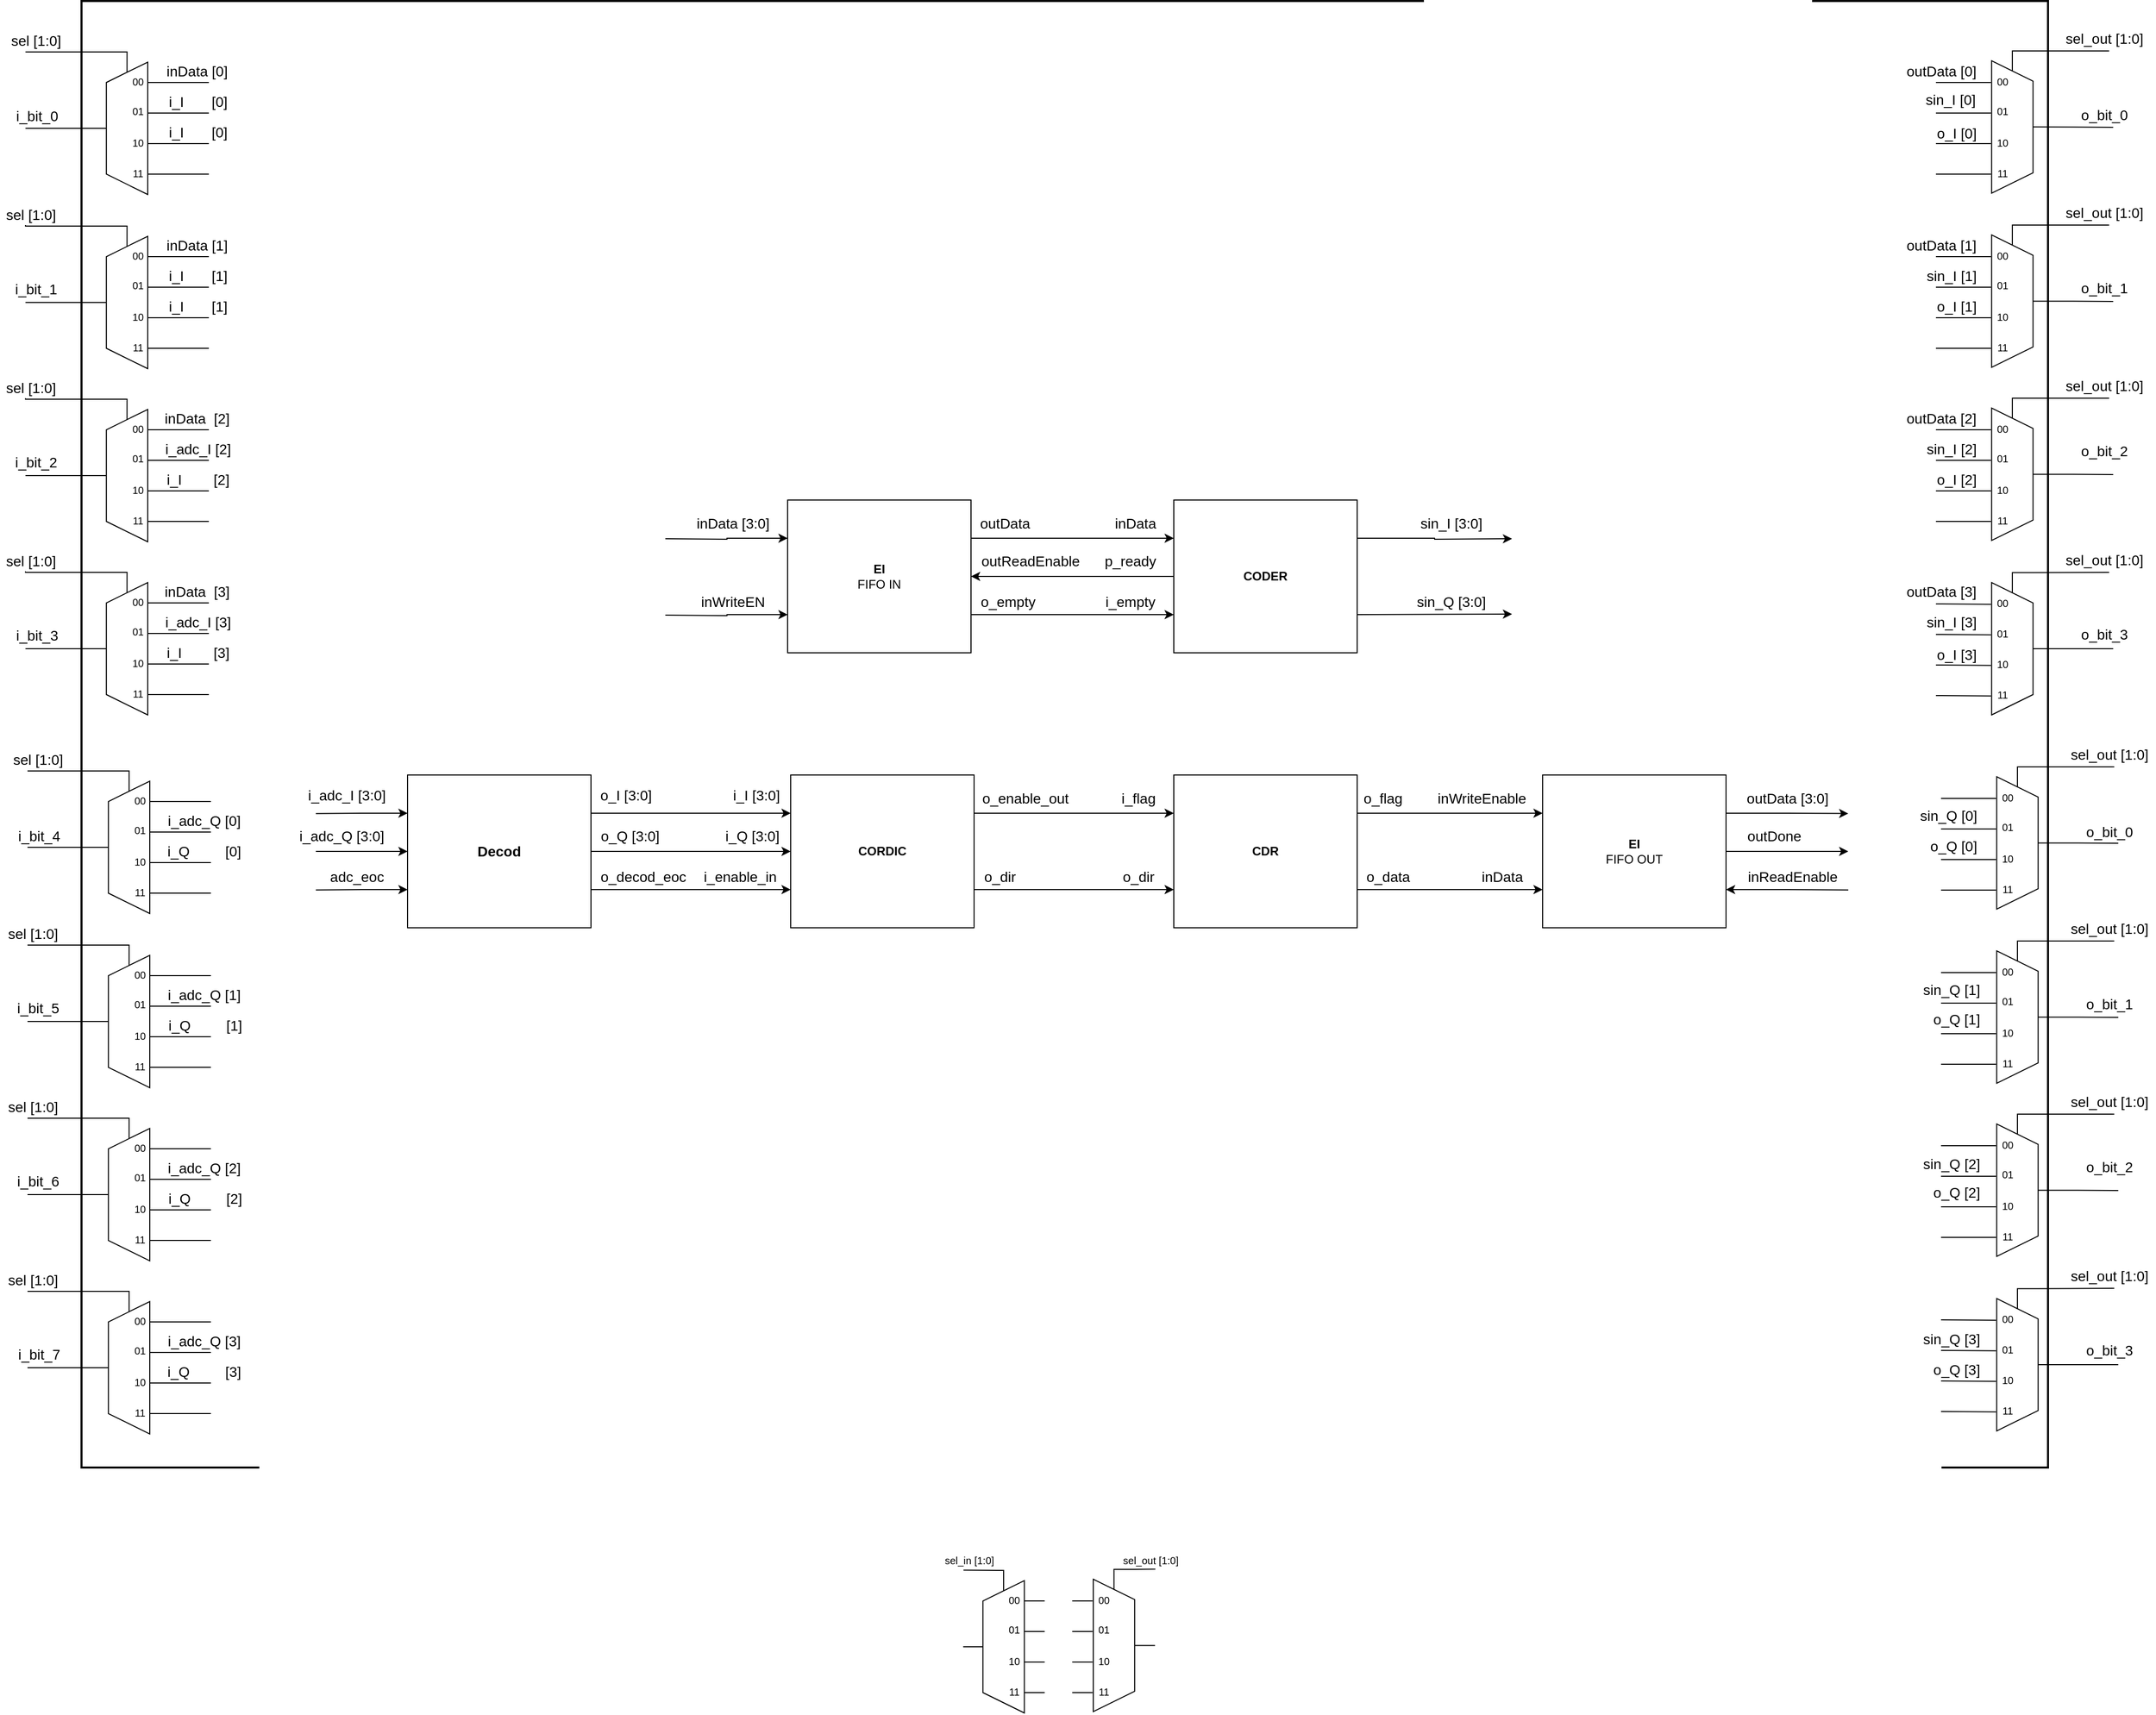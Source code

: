 <mxfile version="18.1.2" type="device"><diagram id="CVgnCIXxRCb05bjeMNxn" name="Page-1"><mxGraphModel dx="3694" dy="1438" grid="1" gridSize="10" guides="1" tooltips="1" connect="1" arrows="1" fold="1" page="1" pageScale="1" pageWidth="850" pageHeight="1100" math="0" shadow="0"><root><mxCell id="0"/><mxCell id="1" parent="0"/><mxCell id="hlgF-Yujq2uf9PuyBFpE-14" style="edgeStyle=orthogonalEdgeStyle;rounded=0;orthogonalLoop=1;jettySize=auto;html=1;exitX=0;exitY=0.75;exitDx=0;exitDy=0;fontSize=14;startArrow=classic;startFill=1;endArrow=none;endFill=0;" edge="1" parent="1" source="hlgF-Yujq2uf9PuyBFpE-2"><mxGeometry relative="1" as="geometry"><mxPoint x="-7" y="663" as="targetPoint"/></mxGeometry></mxCell><mxCell id="hlgF-Yujq2uf9PuyBFpE-15" style="edgeStyle=orthogonalEdgeStyle;rounded=0;orthogonalLoop=1;jettySize=auto;html=1;exitX=0;exitY=0.25;exitDx=0;exitDy=0;fontSize=14;startArrow=classic;startFill=1;endArrow=none;endFill=0;" edge="1" parent="1" source="hlgF-Yujq2uf9PuyBFpE-2"><mxGeometry relative="1" as="geometry"><mxPoint x="-7" y="588" as="targetPoint"/></mxGeometry></mxCell><mxCell id="hlgF-Yujq2uf9PuyBFpE-19" style="edgeStyle=orthogonalEdgeStyle;rounded=0;orthogonalLoop=1;jettySize=auto;html=1;exitX=1;exitY=0.25;exitDx=0;exitDy=0;entryX=0;entryY=0.25;entryDx=0;entryDy=0;fontSize=14;" edge="1" parent="1" source="hlgF-Yujq2uf9PuyBFpE-2" target="hlgF-Yujq2uf9PuyBFpE-3"><mxGeometry relative="1" as="geometry"/></mxCell><mxCell id="hlgF-Yujq2uf9PuyBFpE-20" style="edgeStyle=orthogonalEdgeStyle;rounded=0;orthogonalLoop=1;jettySize=auto;html=1;entryX=0;entryY=0.5;entryDx=0;entryDy=0;fontSize=14;startArrow=classic;startFill=1;endArrow=none;endFill=0;" edge="1" parent="1" source="hlgF-Yujq2uf9PuyBFpE-2" target="hlgF-Yujq2uf9PuyBFpE-3"><mxGeometry relative="1" as="geometry"/></mxCell><mxCell id="hlgF-Yujq2uf9PuyBFpE-21" style="edgeStyle=orthogonalEdgeStyle;rounded=0;orthogonalLoop=1;jettySize=auto;html=1;exitX=1;exitY=0.75;exitDx=0;exitDy=0;entryX=0;entryY=0.75;entryDx=0;entryDy=0;fontSize=14;" edge="1" parent="1" source="hlgF-Yujq2uf9PuyBFpE-2" target="hlgF-Yujq2uf9PuyBFpE-3"><mxGeometry relative="1" as="geometry"/></mxCell><mxCell id="hlgF-Yujq2uf9PuyBFpE-2" value="&lt;div&gt;&lt;b&gt;EI&lt;/b&gt;&lt;/div&gt;&lt;div&gt;FIFO IN&lt;/div&gt;" style="rounded=0;whiteSpace=wrap;html=1;" vertex="1" parent="1"><mxGeometry x="113" y="550" width="180" height="150" as="geometry"/></mxCell><mxCell id="hlgF-Yujq2uf9PuyBFpE-29" style="edgeStyle=orthogonalEdgeStyle;rounded=0;orthogonalLoop=1;jettySize=auto;html=1;exitX=1;exitY=0.75;exitDx=0;exitDy=0;fontSize=14;startArrow=none;startFill=0;endArrow=classic;endFill=1;" edge="1" parent="1" source="hlgF-Yujq2uf9PuyBFpE-3"><mxGeometry relative="1" as="geometry"><mxPoint x="824" y="662" as="targetPoint"/></mxGeometry></mxCell><mxCell id="hlgF-Yujq2uf9PuyBFpE-30" style="edgeStyle=orthogonalEdgeStyle;rounded=0;orthogonalLoop=1;jettySize=auto;html=1;exitX=1;exitY=0.25;exitDx=0;exitDy=0;fontSize=14;startArrow=none;startFill=0;endArrow=classic;endFill=1;" edge="1" parent="1" source="hlgF-Yujq2uf9PuyBFpE-3"><mxGeometry relative="1" as="geometry"><mxPoint x="824" y="588" as="targetPoint"/></mxGeometry></mxCell><mxCell id="hlgF-Yujq2uf9PuyBFpE-3" value="&lt;b&gt;CODER&lt;br&gt;&lt;/b&gt;" style="rounded=0;whiteSpace=wrap;html=1;" vertex="1" parent="1"><mxGeometry x="492" y="550" width="180" height="150" as="geometry"/></mxCell><mxCell id="hlgF-Yujq2uf9PuyBFpE-33" style="edgeStyle=orthogonalEdgeStyle;rounded=0;orthogonalLoop=1;jettySize=auto;html=1;exitX=0;exitY=0.25;exitDx=0;exitDy=0;fontSize=14;startArrow=classic;startFill=1;endArrow=none;endFill=0;" edge="1" parent="1" source="hlgF-Yujq2uf9PuyBFpE-4"><mxGeometry relative="1" as="geometry"><mxPoint x="-350" y="857.833" as="targetPoint"/></mxGeometry></mxCell><mxCell id="hlgF-Yujq2uf9PuyBFpE-34" style="edgeStyle=orthogonalEdgeStyle;rounded=0;orthogonalLoop=1;jettySize=auto;html=1;exitX=0;exitY=0.75;exitDx=0;exitDy=0;fontSize=14;startArrow=classic;startFill=1;endArrow=none;endFill=0;" edge="1" parent="1" source="hlgF-Yujq2uf9PuyBFpE-4"><mxGeometry relative="1" as="geometry"><mxPoint x="-350" y="932.833" as="targetPoint"/></mxGeometry></mxCell><mxCell id="hlgF-Yujq2uf9PuyBFpE-37" style="edgeStyle=orthogonalEdgeStyle;rounded=0;orthogonalLoop=1;jettySize=auto;html=1;fontSize=14;startArrow=classic;startFill=1;endArrow=none;endFill=0;" edge="1" parent="1" source="hlgF-Yujq2uf9PuyBFpE-4"><mxGeometry relative="1" as="geometry"><mxPoint x="-350" y="895" as="targetPoint"/></mxGeometry></mxCell><mxCell id="hlgF-Yujq2uf9PuyBFpE-39" style="edgeStyle=orthogonalEdgeStyle;rounded=0;orthogonalLoop=1;jettySize=auto;html=1;entryX=0;entryY=0.5;entryDx=0;entryDy=0;fontSize=14;startArrow=none;startFill=0;endArrow=classic;endFill=1;" edge="1" parent="1" source="hlgF-Yujq2uf9PuyBFpE-4" target="hlgF-Yujq2uf9PuyBFpE-7"><mxGeometry relative="1" as="geometry"/></mxCell><mxCell id="hlgF-Yujq2uf9PuyBFpE-40" style="edgeStyle=orthogonalEdgeStyle;rounded=0;orthogonalLoop=1;jettySize=auto;html=1;exitX=1;exitY=0.25;exitDx=0;exitDy=0;entryX=0;entryY=0.25;entryDx=0;entryDy=0;fontSize=14;startArrow=none;startFill=0;endArrow=classic;endFill=1;" edge="1" parent="1" source="hlgF-Yujq2uf9PuyBFpE-4" target="hlgF-Yujq2uf9PuyBFpE-7"><mxGeometry relative="1" as="geometry"/></mxCell><mxCell id="hlgF-Yujq2uf9PuyBFpE-41" style="edgeStyle=orthogonalEdgeStyle;rounded=0;orthogonalLoop=1;jettySize=auto;html=1;exitX=1;exitY=0.75;exitDx=0;exitDy=0;entryX=0;entryY=0.75;entryDx=0;entryDy=0;fontSize=14;startArrow=none;startFill=0;endArrow=classic;endFill=1;" edge="1" parent="1" source="hlgF-Yujq2uf9PuyBFpE-4" target="hlgF-Yujq2uf9PuyBFpE-7"><mxGeometry relative="1" as="geometry"/></mxCell><mxCell id="hlgF-Yujq2uf9PuyBFpE-4" value="&lt;font size=&quot;1&quot;&gt;&lt;b style=&quot;font-size: 14px;&quot;&gt;Decod&lt;/b&gt;&lt;/font&gt;" style="rounded=0;whiteSpace=wrap;html=1;" vertex="1" parent="1"><mxGeometry x="-260" y="820" width="180" height="150" as="geometry"/></mxCell><mxCell id="hlgF-Yujq2uf9PuyBFpE-5" value="" style="rounded=0;whiteSpace=wrap;html=1;fillColor=none;strokeWidth=2;" vertex="1" parent="1"><mxGeometry x="-580" y="60" width="1930" height="1440" as="geometry"/></mxCell><mxCell id="hlgF-Yujq2uf9PuyBFpE-50" style="edgeStyle=orthogonalEdgeStyle;rounded=0;orthogonalLoop=1;jettySize=auto;html=1;exitX=1;exitY=0.25;exitDx=0;exitDy=0;entryX=0;entryY=0.25;entryDx=0;entryDy=0;fontSize=14;startArrow=none;startFill=0;endArrow=classic;endFill=1;" edge="1" parent="1" source="hlgF-Yujq2uf9PuyBFpE-7" target="hlgF-Yujq2uf9PuyBFpE-8"><mxGeometry relative="1" as="geometry"/></mxCell><mxCell id="hlgF-Yujq2uf9PuyBFpE-51" style="edgeStyle=orthogonalEdgeStyle;rounded=0;orthogonalLoop=1;jettySize=auto;html=1;exitX=1;exitY=0.75;exitDx=0;exitDy=0;entryX=0;entryY=0.75;entryDx=0;entryDy=0;fontSize=14;startArrow=none;startFill=0;endArrow=classic;endFill=1;" edge="1" parent="1" source="hlgF-Yujq2uf9PuyBFpE-7" target="hlgF-Yujq2uf9PuyBFpE-8"><mxGeometry relative="1" as="geometry"/></mxCell><mxCell id="hlgF-Yujq2uf9PuyBFpE-7" value="&lt;b&gt;CORDIC&lt;/b&gt;" style="rounded=0;whiteSpace=wrap;html=1;" vertex="1" parent="1"><mxGeometry x="116" y="820" width="180" height="150" as="geometry"/></mxCell><mxCell id="hlgF-Yujq2uf9PuyBFpE-56" style="edgeStyle=orthogonalEdgeStyle;rounded=0;orthogonalLoop=1;jettySize=auto;html=1;exitX=1;exitY=0.25;exitDx=0;exitDy=0;entryX=0;entryY=0.25;entryDx=0;entryDy=0;fontSize=14;startArrow=none;startFill=0;endArrow=classic;endFill=1;" edge="1" parent="1" source="hlgF-Yujq2uf9PuyBFpE-8" target="hlgF-Yujq2uf9PuyBFpE-9"><mxGeometry relative="1" as="geometry"/></mxCell><mxCell id="hlgF-Yujq2uf9PuyBFpE-57" style="edgeStyle=orthogonalEdgeStyle;rounded=0;orthogonalLoop=1;jettySize=auto;html=1;exitX=1;exitY=0.75;exitDx=0;exitDy=0;entryX=0;entryY=0.75;entryDx=0;entryDy=0;fontSize=14;startArrow=none;startFill=0;endArrow=classic;endFill=1;" edge="1" parent="1" source="hlgF-Yujq2uf9PuyBFpE-8" target="hlgF-Yujq2uf9PuyBFpE-9"><mxGeometry relative="1" as="geometry"/></mxCell><mxCell id="hlgF-Yujq2uf9PuyBFpE-8" value="&lt;b&gt;CDR&lt;/b&gt;" style="rounded=0;whiteSpace=wrap;html=1;" vertex="1" parent="1"><mxGeometry x="492" y="820" width="180" height="150" as="geometry"/></mxCell><mxCell id="hlgF-Yujq2uf9PuyBFpE-65" style="edgeStyle=orthogonalEdgeStyle;rounded=0;orthogonalLoop=1;jettySize=auto;html=1;exitX=1;exitY=0.25;exitDx=0;exitDy=0;fontSize=14;startArrow=none;startFill=0;endArrow=classic;endFill=1;" edge="1" parent="1" source="hlgF-Yujq2uf9PuyBFpE-9"><mxGeometry relative="1" as="geometry"><mxPoint x="1154" y="857.833" as="targetPoint"/></mxGeometry></mxCell><mxCell id="hlgF-Yujq2uf9PuyBFpE-66" style="edgeStyle=orthogonalEdgeStyle;rounded=0;orthogonalLoop=1;jettySize=auto;html=1;fontSize=14;startArrow=none;startFill=0;endArrow=classic;endFill=1;" edge="1" parent="1" source="hlgF-Yujq2uf9PuyBFpE-9"><mxGeometry relative="1" as="geometry"><mxPoint x="1154" y="895" as="targetPoint"/></mxGeometry></mxCell><mxCell id="hlgF-Yujq2uf9PuyBFpE-67" style="edgeStyle=orthogonalEdgeStyle;rounded=0;orthogonalLoop=1;jettySize=auto;html=1;exitX=1;exitY=0.75;exitDx=0;exitDy=0;fontSize=14;startArrow=classic;startFill=1;endArrow=none;endFill=0;" edge="1" parent="1" source="hlgF-Yujq2uf9PuyBFpE-9"><mxGeometry relative="1" as="geometry"><mxPoint x="1154" y="932.833" as="targetPoint"/></mxGeometry></mxCell><mxCell id="hlgF-Yujq2uf9PuyBFpE-9" value="&lt;div&gt;&lt;b&gt;EI&lt;/b&gt;&lt;/div&gt;&lt;div&gt;FIFO OUT&lt;/div&gt;" style="rounded=0;whiteSpace=wrap;html=1;" vertex="1" parent="1"><mxGeometry x="854" y="820" width="180" height="150" as="geometry"/></mxCell><mxCell id="hlgF-Yujq2uf9PuyBFpE-16" value="inData [3:0]" style="text;html=1;align=center;verticalAlign=middle;resizable=0;points=[];autosize=1;strokeColor=none;fillColor=none;fontSize=14;" vertex="1" parent="1"><mxGeometry x="14" y="563" width="90" height="20" as="geometry"/></mxCell><mxCell id="hlgF-Yujq2uf9PuyBFpE-17" value="inWriteEN" style="text;html=1;align=center;verticalAlign=middle;resizable=0;points=[];autosize=1;strokeColor=none;fillColor=none;fontSize=14;" vertex="1" parent="1"><mxGeometry x="19" y="640" width="80" height="20" as="geometry"/></mxCell><mxCell id="hlgF-Yujq2uf9PuyBFpE-22" value="outData" style="text;html=1;align=center;verticalAlign=middle;resizable=0;points=[];autosize=1;strokeColor=none;fillColor=none;fontSize=14;" vertex="1" parent="1"><mxGeometry x="296" y="563" width="60" height="20" as="geometry"/></mxCell><mxCell id="hlgF-Yujq2uf9PuyBFpE-23" value="outReadEnable" style="text;html=1;align=center;verticalAlign=middle;resizable=0;points=[];autosize=1;strokeColor=none;fillColor=none;fontSize=14;" vertex="1" parent="1"><mxGeometry x="296" y="600" width="110" height="20" as="geometry"/></mxCell><mxCell id="hlgF-Yujq2uf9PuyBFpE-24" value="o_empty" style="text;html=1;align=center;verticalAlign=middle;resizable=0;points=[];autosize=1;strokeColor=none;fillColor=none;fontSize=14;" vertex="1" parent="1"><mxGeometry x="294" y="640" width="70" height="20" as="geometry"/></mxCell><mxCell id="hlgF-Yujq2uf9PuyBFpE-25" value="inData" style="text;html=1;align=center;verticalAlign=middle;resizable=0;points=[];autosize=1;strokeColor=none;fillColor=none;fontSize=14;" vertex="1" parent="1"><mxGeometry x="424" y="563" width="60" height="20" as="geometry"/></mxCell><mxCell id="hlgF-Yujq2uf9PuyBFpE-26" value="p_ready" style="text;html=1;align=center;verticalAlign=middle;resizable=0;points=[];autosize=1;strokeColor=none;fillColor=none;fontSize=14;" vertex="1" parent="1"><mxGeometry x="414" y="600" width="70" height="20" as="geometry"/></mxCell><mxCell id="hlgF-Yujq2uf9PuyBFpE-27" value="i_empty" style="text;html=1;align=center;verticalAlign=middle;resizable=0;points=[];autosize=1;strokeColor=none;fillColor=none;fontSize=14;" vertex="1" parent="1"><mxGeometry x="419" y="640" width="60" height="20" as="geometry"/></mxCell><mxCell id="hlgF-Yujq2uf9PuyBFpE-31" value="sin_I [3:0]" style="text;html=1;align=center;verticalAlign=middle;resizable=0;points=[];autosize=1;strokeColor=none;fillColor=none;fontSize=14;" vertex="1" parent="1"><mxGeometry x="724" y="563" width="80" height="20" as="geometry"/></mxCell><mxCell id="hlgF-Yujq2uf9PuyBFpE-32" value="sin_Q [3:0]" style="text;html=1;align=center;verticalAlign=middle;resizable=0;points=[];autosize=1;strokeColor=none;fillColor=none;fontSize=14;" vertex="1" parent="1"><mxGeometry x="724" y="640" width="80" height="20" as="geometry"/></mxCell><mxCell id="hlgF-Yujq2uf9PuyBFpE-35" value="i_adc_I [3:0]" style="text;html=1;align=center;verticalAlign=middle;resizable=0;points=[];autosize=1;strokeColor=none;fillColor=none;fontSize=14;" vertex="1" parent="1"><mxGeometry x="-365" y="830" width="90" height="20" as="geometry"/></mxCell><mxCell id="hlgF-Yujq2uf9PuyBFpE-36" value="adc_eoc" style="text;html=1;align=center;verticalAlign=middle;resizable=0;points=[];autosize=1;strokeColor=none;fillColor=none;fontSize=14;" vertex="1" parent="1"><mxGeometry x="-345" y="910" width="70" height="20" as="geometry"/></mxCell><mxCell id="hlgF-Yujq2uf9PuyBFpE-38" value="i_adc_Q [3:0]" style="text;html=1;align=center;verticalAlign=middle;resizable=0;points=[];autosize=1;strokeColor=none;fillColor=none;fontSize=14;" vertex="1" parent="1"><mxGeometry x="-375" y="870" width="100" height="20" as="geometry"/></mxCell><mxCell id="hlgF-Yujq2uf9PuyBFpE-42" value="o_I [3:0]" style="text;html=1;align=center;verticalAlign=middle;resizable=0;points=[];autosize=1;strokeColor=none;fillColor=none;fontSize=14;" vertex="1" parent="1"><mxGeometry x="-81" y="830" width="70" height="20" as="geometry"/></mxCell><mxCell id="hlgF-Yujq2uf9PuyBFpE-44" value="o_Q [3:0]" style="text;html=1;align=center;verticalAlign=middle;resizable=0;points=[];autosize=1;strokeColor=none;fillColor=none;fontSize=14;" vertex="1" parent="1"><mxGeometry x="-77" y="870" width="70" height="20" as="geometry"/></mxCell><mxCell id="hlgF-Yujq2uf9PuyBFpE-46" value="i_I [3:0]" style="text;html=1;align=center;verticalAlign=middle;resizable=0;points=[];autosize=1;strokeColor=none;fillColor=none;fontSize=14;" vertex="1" parent="1"><mxGeometry x="52" y="830" width="60" height="20" as="geometry"/></mxCell><mxCell id="hlgF-Yujq2uf9PuyBFpE-47" value="i_Q [3:0]" style="text;html=1;align=center;verticalAlign=middle;resizable=0;points=[];autosize=1;strokeColor=none;fillColor=none;fontSize=14;" vertex="1" parent="1"><mxGeometry x="43" y="870" width="70" height="20" as="geometry"/></mxCell><mxCell id="hlgF-Yujq2uf9PuyBFpE-48" value="o_decod_eoc" style="text;html=1;align=center;verticalAlign=middle;resizable=0;points=[];autosize=1;strokeColor=none;fillColor=none;fontSize=14;" vertex="1" parent="1"><mxGeometry x="-79" y="910" width="100" height="20" as="geometry"/></mxCell><mxCell id="hlgF-Yujq2uf9PuyBFpE-49" value="i_enable_in" style="text;html=1;align=center;verticalAlign=middle;resizable=0;points=[];autosize=1;strokeColor=none;fillColor=none;fontSize=14;" vertex="1" parent="1"><mxGeometry x="21" y="910" width="90" height="20" as="geometry"/></mxCell><mxCell id="hlgF-Yujq2uf9PuyBFpE-52" value="o_enable_out" style="text;html=1;align=center;verticalAlign=middle;resizable=0;points=[];autosize=1;strokeColor=none;fillColor=none;fontSize=14;" vertex="1" parent="1"><mxGeometry x="296" y="833" width="100" height="20" as="geometry"/></mxCell><mxCell id="hlgF-Yujq2uf9PuyBFpE-53" value="o_dir" style="text;html=1;align=center;verticalAlign=middle;resizable=0;points=[];autosize=1;strokeColor=none;fillColor=none;fontSize=14;" vertex="1" parent="1"><mxGeometry x="296" y="910" width="50" height="20" as="geometry"/></mxCell><mxCell id="hlgF-Yujq2uf9PuyBFpE-54" value="i_flag" style="text;html=1;align=center;verticalAlign=middle;resizable=0;points=[];autosize=1;strokeColor=none;fillColor=none;fontSize=14;" vertex="1" parent="1"><mxGeometry x="432" y="833" width="50" height="20" as="geometry"/></mxCell><mxCell id="hlgF-Yujq2uf9PuyBFpE-55" value="o_dir" style="text;html=1;align=center;verticalAlign=middle;resizable=0;points=[];autosize=1;strokeColor=none;fillColor=none;fontSize=14;" vertex="1" parent="1"><mxGeometry x="432" y="910" width="50" height="20" as="geometry"/></mxCell><mxCell id="hlgF-Yujq2uf9PuyBFpE-58" value="o_flag" style="text;html=1;align=center;verticalAlign=middle;resizable=0;points=[];autosize=1;strokeColor=none;fillColor=none;fontSize=14;" vertex="1" parent="1"><mxGeometry x="672" y="833" width="50" height="20" as="geometry"/></mxCell><mxCell id="hlgF-Yujq2uf9PuyBFpE-59" value="o_data" style="text;html=1;align=center;verticalAlign=middle;resizable=0;points=[];autosize=1;strokeColor=none;fillColor=none;fontSize=14;" vertex="1" parent="1"><mxGeometry x="672" y="910" width="60" height="20" as="geometry"/></mxCell><mxCell id="hlgF-Yujq2uf9PuyBFpE-60" value="inWriteEnable " style="text;html=1;align=center;verticalAlign=middle;resizable=0;points=[];autosize=1;strokeColor=none;fillColor=none;fontSize=14;" vertex="1" parent="1"><mxGeometry x="744" y="833" width="100" height="20" as="geometry"/></mxCell><mxCell id="hlgF-Yujq2uf9PuyBFpE-61" value="inData" style="text;html=1;align=center;verticalAlign=middle;resizable=0;points=[];autosize=1;strokeColor=none;fillColor=none;fontSize=14;" vertex="1" parent="1"><mxGeometry x="784" y="910" width="60" height="20" as="geometry"/></mxCell><mxCell id="hlgF-Yujq2uf9PuyBFpE-68" value="outData [3:0]" style="text;html=1;align=center;verticalAlign=middle;resizable=0;points=[];autosize=1;strokeColor=none;fillColor=none;fontSize=14;" vertex="1" parent="1"><mxGeometry x="1044" y="833" width="100" height="20" as="geometry"/></mxCell><mxCell id="hlgF-Yujq2uf9PuyBFpE-69" value="outDone" style="text;html=1;align=center;verticalAlign=middle;resizable=0;points=[];autosize=1;strokeColor=none;fillColor=none;fontSize=14;" vertex="1" parent="1"><mxGeometry x="1046" y="870" width="70" height="20" as="geometry"/></mxCell><mxCell id="hlgF-Yujq2uf9PuyBFpE-70" value="inReadEnable" style="text;html=1;align=center;verticalAlign=middle;resizable=0;points=[];autosize=1;strokeColor=none;fillColor=none;fontSize=14;" vertex="1" parent="1"><mxGeometry x="1049" y="910" width="100" height="20" as="geometry"/></mxCell><mxCell id="hlgF-Yujq2uf9PuyBFpE-142" value="" style="group;flipH=0;" vertex="1" connectable="0" parent="1"><mxGeometry x="275.31" y="1580" width="90" height="161.005" as="geometry"/></mxCell><mxCell id="hlgF-Yujq2uf9PuyBFpE-143" value="&lt;font style=&quot;font-size: 10px;&quot;&gt;sel_in [1:0]&lt;/font&gt;" style="text;html=1;align=center;verticalAlign=middle;resizable=0;points=[];autosize=1;strokeColor=none;fillColor=none;fontSize=14;" vertex="1" parent="hlgF-Yujq2uf9PuyBFpE-142"><mxGeometry x="-14" width="60" height="20" as="geometry"/></mxCell><mxCell id="hlgF-Yujq2uf9PuyBFpE-144" style="edgeStyle=orthogonalEdgeStyle;rounded=0;orthogonalLoop=1;jettySize=auto;html=1;exitX=0.5;exitY=0;exitDx=0;exitDy=0;fontSize=10;startArrow=none;startFill=0;endArrow=none;endFill=0;" edge="1" parent="hlgF-Yujq2uf9PuyBFpE-142" source="hlgF-Yujq2uf9PuyBFpE-145"><mxGeometry relative="1" as="geometry"><mxPoint x="10" y="96" as="targetPoint"/></mxGeometry></mxCell><mxCell id="hlgF-Yujq2uf9PuyBFpE-145" value="" style="shape=trapezoid;perimeter=trapezoidPerimeter;whiteSpace=wrap;html=1;fixedSize=1;fontSize=14;fillColor=none;rotation=-90;" vertex="1" parent="hlgF-Yujq2uf9PuyBFpE-142"><mxGeometry x="-15.31" y="75.69" width="130" height="40.63" as="geometry"/></mxCell><mxCell id="hlgF-Yujq2uf9PuyBFpE-146" style="edgeStyle=orthogonalEdgeStyle;rounded=0;orthogonalLoop=1;jettySize=auto;html=1;exitX=1;exitY=0.5;exitDx=0;exitDy=0;fontSize=14;startArrow=none;startFill=0;endArrow=none;endFill=0;entryX=0.405;entryY=1.04;entryDx=0;entryDy=0;entryPerimeter=0;" edge="1" parent="hlgF-Yujq2uf9PuyBFpE-142" source="hlgF-Yujq2uf9PuyBFpE-145" target="hlgF-Yujq2uf9PuyBFpE-143"><mxGeometry relative="1" as="geometry"><mxPoint x="30" y="21" as="targetPoint"/><Array as="points"><mxPoint x="44" y="21"/><mxPoint x="20" y="21"/></Array></mxGeometry></mxCell><mxCell id="hlgF-Yujq2uf9PuyBFpE-147" value="" style="endArrow=none;html=1;rounded=0;fontSize=14;" edge="1" parent="hlgF-Yujq2uf9PuyBFpE-142"><mxGeometry width="50" height="50" relative="1" as="geometry"><mxPoint x="70" y="51" as="sourcePoint"/><mxPoint x="90" y="51" as="targetPoint"/></mxGeometry></mxCell><mxCell id="hlgF-Yujq2uf9PuyBFpE-148" value="" style="endArrow=none;html=1;rounded=0;fontSize=14;" edge="1" parent="hlgF-Yujq2uf9PuyBFpE-142"><mxGeometry width="50" height="50" relative="1" as="geometry"><mxPoint x="70" y="81" as="sourcePoint"/><mxPoint x="90" y="81" as="targetPoint"/></mxGeometry></mxCell><mxCell id="hlgF-Yujq2uf9PuyBFpE-149" value="" style="endArrow=none;html=1;rounded=0;fontSize=14;" edge="1" parent="hlgF-Yujq2uf9PuyBFpE-142"><mxGeometry width="50" height="50" relative="1" as="geometry"><mxPoint x="70" y="111.0" as="sourcePoint"/><mxPoint x="90" y="111.0" as="targetPoint"/></mxGeometry></mxCell><mxCell id="hlgF-Yujq2uf9PuyBFpE-150" value="" style="endArrow=none;html=1;rounded=0;fontSize=14;" edge="1" parent="hlgF-Yujq2uf9PuyBFpE-142"><mxGeometry width="50" height="50" relative="1" as="geometry"><mxPoint x="70" y="141.0" as="sourcePoint"/><mxPoint x="90" y="141.0" as="targetPoint"/></mxGeometry></mxCell><mxCell id="hlgF-Yujq2uf9PuyBFpE-151" value="&lt;font style=&quot;font-size: 10px;&quot;&gt;00&lt;/font&gt;" style="text;html=1;align=center;verticalAlign=middle;resizable=0;points=[];autosize=1;strokeColor=none;fillColor=none;fontSize=14;" vertex="1" parent="hlgF-Yujq2uf9PuyBFpE-142"><mxGeometry x="44.69" y="39" width="30" height="20" as="geometry"/></mxCell><mxCell id="hlgF-Yujq2uf9PuyBFpE-152" value="&lt;font style=&quot;font-size: 10px;&quot;&gt;01&lt;/font&gt;" style="text;html=1;align=center;verticalAlign=middle;resizable=0;points=[];autosize=1;strokeColor=none;fillColor=none;fontSize=14;" vertex="1" parent="hlgF-Yujq2uf9PuyBFpE-142"><mxGeometry x="44.69" y="68.38" width="30" height="20" as="geometry"/></mxCell><mxCell id="hlgF-Yujq2uf9PuyBFpE-153" value="&lt;font style=&quot;font-size: 10px;&quot;&gt;10&lt;/font&gt;" style="text;html=1;align=center;verticalAlign=middle;resizable=0;points=[];autosize=1;strokeColor=none;fillColor=none;fontSize=14;" vertex="1" parent="hlgF-Yujq2uf9PuyBFpE-142"><mxGeometry x="44.69" y="99" width="30" height="20" as="geometry"/></mxCell><mxCell id="hlgF-Yujq2uf9PuyBFpE-154" value="&lt;font style=&quot;font-size: 10px;&quot;&gt;11&lt;/font&gt;" style="text;html=1;align=center;verticalAlign=middle;resizable=0;points=[];autosize=1;strokeColor=none;fillColor=none;fontSize=14;" vertex="1" parent="hlgF-Yujq2uf9PuyBFpE-142"><mxGeometry x="44.69" y="129" width="30" height="20" as="geometry"/></mxCell><mxCell id="hlgF-Yujq2uf9PuyBFpE-186" value="" style="group" vertex="1" connectable="0" parent="1"><mxGeometry x="392.31" y="1580" width="112" height="159.685" as="geometry"/></mxCell><mxCell id="hlgF-Yujq2uf9PuyBFpE-160" value="" style="endArrow=none;html=1;rounded=0;fontSize=14;" edge="1" parent="hlgF-Yujq2uf9PuyBFpE-186"><mxGeometry width="50" height="50" relative="1" as="geometry"><mxPoint y="51" as="sourcePoint"/><mxPoint x="20" y="51" as="targetPoint"/></mxGeometry></mxCell><mxCell id="hlgF-Yujq2uf9PuyBFpE-161" value="" style="endArrow=none;html=1;rounded=0;fontSize=14;" edge="1" parent="hlgF-Yujq2uf9PuyBFpE-186"><mxGeometry width="50" height="50" relative="1" as="geometry"><mxPoint y="81" as="sourcePoint"/><mxPoint x="20" y="81" as="targetPoint"/></mxGeometry></mxCell><mxCell id="hlgF-Yujq2uf9PuyBFpE-162" value="" style="endArrow=none;html=1;rounded=0;fontSize=14;" edge="1" parent="hlgF-Yujq2uf9PuyBFpE-186"><mxGeometry width="50" height="50" relative="1" as="geometry"><mxPoint y="111.0" as="sourcePoint"/><mxPoint x="20" y="111.0" as="targetPoint"/></mxGeometry></mxCell><mxCell id="hlgF-Yujq2uf9PuyBFpE-163" value="" style="endArrow=none;html=1;rounded=0;fontSize=14;" edge="1" parent="hlgF-Yujq2uf9PuyBFpE-186"><mxGeometry width="50" height="50" relative="1" as="geometry"><mxPoint y="141.0" as="sourcePoint"/><mxPoint x="20" y="141.0" as="targetPoint"/></mxGeometry></mxCell><mxCell id="hlgF-Yujq2uf9PuyBFpE-164" value="&lt;font style=&quot;font-size: 10px;&quot;&gt;00&lt;/font&gt;" style="text;html=1;align=center;verticalAlign=middle;resizable=0;points=[];autosize=1;strokeColor=none;fillColor=none;fontSize=14;" vertex="1" parent="hlgF-Yujq2uf9PuyBFpE-186"><mxGeometry x="15.69" y="39" width="30" height="20" as="geometry"/></mxCell><mxCell id="hlgF-Yujq2uf9PuyBFpE-165" value="&lt;font style=&quot;font-size: 10px;&quot;&gt;01&lt;/font&gt;" style="text;html=1;align=center;verticalAlign=middle;resizable=0;points=[];autosize=1;strokeColor=none;fillColor=none;fontSize=14;" vertex="1" parent="hlgF-Yujq2uf9PuyBFpE-186"><mxGeometry x="15.69" y="68.38" width="30" height="20" as="geometry"/></mxCell><mxCell id="hlgF-Yujq2uf9PuyBFpE-166" value="&lt;font style=&quot;font-size: 10px;&quot;&gt;10&lt;/font&gt;" style="text;html=1;align=center;verticalAlign=middle;resizable=0;points=[];autosize=1;strokeColor=none;fillColor=none;fontSize=14;" vertex="1" parent="hlgF-Yujq2uf9PuyBFpE-186"><mxGeometry x="15.69" y="99" width="30" height="20" as="geometry"/></mxCell><mxCell id="hlgF-Yujq2uf9PuyBFpE-167" value="&lt;font style=&quot;font-size: 10px;&quot;&gt;11&lt;/font&gt;" style="text;html=1;align=center;verticalAlign=middle;resizable=0;points=[];autosize=1;strokeColor=none;fillColor=none;fontSize=14;" vertex="1" parent="hlgF-Yujq2uf9PuyBFpE-186"><mxGeometry x="15.69" y="129" width="30" height="20" as="geometry"/></mxCell><mxCell id="hlgF-Yujq2uf9PuyBFpE-169" style="edgeStyle=orthogonalEdgeStyle;rounded=0;orthogonalLoop=1;jettySize=auto;html=1;fontSize=10;startArrow=none;startFill=0;endArrow=none;endFill=0;" edge="1" parent="hlgF-Yujq2uf9PuyBFpE-186" source="hlgF-Yujq2uf9PuyBFpE-168"><mxGeometry relative="1" as="geometry"><mxPoint x="81" y="94.685" as="targetPoint"/></mxGeometry></mxCell><mxCell id="hlgF-Yujq2uf9PuyBFpE-168" value="" style="shape=trapezoid;perimeter=trapezoidPerimeter;whiteSpace=wrap;html=1;fixedSize=1;fontSize=14;fillColor=none;rotation=-90;flipV=1;" vertex="1" parent="hlgF-Yujq2uf9PuyBFpE-186"><mxGeometry x="-24" y="74.37" width="130" height="40.63" as="geometry"/></mxCell><mxCell id="hlgF-Yujq2uf9PuyBFpE-173" value="&lt;font style=&quot;font-size: 10px;&quot;&gt;sel_out [1:0]&lt;/font&gt;" style="text;html=1;align=center;verticalAlign=middle;resizable=0;points=[];autosize=1;strokeColor=none;fillColor=none;fontSize=14;" vertex="1" parent="hlgF-Yujq2uf9PuyBFpE-186"><mxGeometry x="42" width="70" height="20" as="geometry"/></mxCell><mxCell id="hlgF-Yujq2uf9PuyBFpE-170" style="edgeStyle=orthogonalEdgeStyle;rounded=0;orthogonalLoop=1;jettySize=auto;html=1;fontSize=10;startArrow=none;startFill=0;endArrow=none;endFill=0;entryX=0.566;entryY=0.985;entryDx=0;entryDy=0;entryPerimeter=0;" edge="1" parent="hlgF-Yujq2uf9PuyBFpE-186" source="hlgF-Yujq2uf9PuyBFpE-168" target="hlgF-Yujq2uf9PuyBFpE-173"><mxGeometry relative="1" as="geometry"><mxPoint x="61" y="20" as="targetPoint"/><Array as="points"><mxPoint x="41" y="20"/><mxPoint x="61" y="20"/></Array></mxGeometry></mxCell><mxCell id="hlgF-Yujq2uf9PuyBFpE-341" value="&lt;p style=&quot;line-height: 1.2;&quot;&gt;&lt;font style=&quot;font-size: 14px;&quot;&gt;sel [1:0]&lt;/font&gt;&lt;/p&gt;" style="text;html=1;align=center;verticalAlign=middle;resizable=0;points=[];autosize=1;strokeColor=none;fillColor=none;fontSize=14;" vertex="1" parent="1"><mxGeometry x="-653.31" y="780" width="60" height="50" as="geometry"/></mxCell><mxCell id="hlgF-Yujq2uf9PuyBFpE-466" value="" style="group" vertex="1" connectable="0" parent="1"><mxGeometry x="-655.31" y="73.99" width="228.31" height="176.005" as="geometry"/></mxCell><mxCell id="hlgF-Yujq2uf9PuyBFpE-100" value="" style="group;flipH=0;" vertex="1" connectable="0" parent="hlgF-Yujq2uf9PuyBFpE-466"><mxGeometry x="70.31" y="15" width="90" height="161.005" as="geometry"/></mxCell><mxCell id="hlgF-Yujq2uf9PuyBFpE-102" style="edgeStyle=orthogonalEdgeStyle;rounded=0;orthogonalLoop=1;jettySize=auto;html=1;exitX=0.5;exitY=0;exitDx=0;exitDy=0;fontSize=10;startArrow=none;startFill=0;endArrow=none;endFill=0;" edge="1" parent="hlgF-Yujq2uf9PuyBFpE-100" source="hlgF-Yujq2uf9PuyBFpE-103"><mxGeometry relative="1" as="geometry"><mxPoint x="-50" y="96.01" as="targetPoint"/></mxGeometry></mxCell><mxCell id="hlgF-Yujq2uf9PuyBFpE-103" value="" style="shape=trapezoid;perimeter=trapezoidPerimeter;whiteSpace=wrap;html=1;fixedSize=1;fontSize=14;fillColor=none;rotation=-90;" vertex="1" parent="hlgF-Yujq2uf9PuyBFpE-100"><mxGeometry x="-15.31" y="75.69" width="130" height="40.63" as="geometry"/></mxCell><mxCell id="hlgF-Yujq2uf9PuyBFpE-104" style="edgeStyle=orthogonalEdgeStyle;rounded=0;orthogonalLoop=1;jettySize=auto;html=1;exitX=1;exitY=0.5;exitDx=0;exitDy=0;fontSize=14;startArrow=none;startFill=0;endArrow=none;endFill=0;" edge="1" parent="hlgF-Yujq2uf9PuyBFpE-100" source="hlgF-Yujq2uf9PuyBFpE-103"><mxGeometry relative="1" as="geometry"><mxPoint x="-50" y="21.01" as="targetPoint"/><Array as="points"><mxPoint x="44" y="21"/><mxPoint x="20" y="21"/></Array></mxGeometry></mxCell><mxCell id="hlgF-Yujq2uf9PuyBFpE-105" value="" style="endArrow=none;html=1;rounded=0;fontSize=14;" edge="1" parent="hlgF-Yujq2uf9PuyBFpE-100"><mxGeometry width="50" height="50" relative="1" as="geometry"><mxPoint x="70" y="51" as="sourcePoint"/><mxPoint x="130" y="51.01" as="targetPoint"/></mxGeometry></mxCell><mxCell id="hlgF-Yujq2uf9PuyBFpE-106" value="" style="endArrow=none;html=1;rounded=0;fontSize=14;" edge="1" parent="hlgF-Yujq2uf9PuyBFpE-100"><mxGeometry width="50" height="50" relative="1" as="geometry"><mxPoint x="70" y="81" as="sourcePoint"/><mxPoint x="130" y="81.01" as="targetPoint"/></mxGeometry></mxCell><mxCell id="hlgF-Yujq2uf9PuyBFpE-107" value="" style="endArrow=none;html=1;rounded=0;fontSize=14;" edge="1" parent="hlgF-Yujq2uf9PuyBFpE-100"><mxGeometry width="50" height="50" relative="1" as="geometry"><mxPoint x="70" y="111.0" as="sourcePoint"/><mxPoint x="130" y="111.01" as="targetPoint"/></mxGeometry></mxCell><mxCell id="hlgF-Yujq2uf9PuyBFpE-108" value="" style="endArrow=none;html=1;rounded=0;fontSize=14;" edge="1" parent="hlgF-Yujq2uf9PuyBFpE-100"><mxGeometry width="50" height="50" relative="1" as="geometry"><mxPoint x="70" y="141.0" as="sourcePoint"/><mxPoint x="130" y="141.01" as="targetPoint"/></mxGeometry></mxCell><mxCell id="hlgF-Yujq2uf9PuyBFpE-109" value="&lt;font style=&quot;font-size: 10px;&quot;&gt;00&lt;/font&gt;" style="text;html=1;align=center;verticalAlign=middle;resizable=0;points=[];autosize=1;strokeColor=none;fillColor=none;fontSize=14;" vertex="1" parent="hlgF-Yujq2uf9PuyBFpE-100"><mxGeometry x="44.69" y="39" width="30" height="20" as="geometry"/></mxCell><mxCell id="hlgF-Yujq2uf9PuyBFpE-110" value="&lt;font style=&quot;font-size: 10px;&quot;&gt;01&lt;/font&gt;" style="text;html=1;align=center;verticalAlign=middle;resizable=0;points=[];autosize=1;strokeColor=none;fillColor=none;fontSize=14;" vertex="1" parent="hlgF-Yujq2uf9PuyBFpE-100"><mxGeometry x="44.69" y="68.38" width="30" height="20" as="geometry"/></mxCell><mxCell id="hlgF-Yujq2uf9PuyBFpE-111" value="&lt;font style=&quot;font-size: 10px;&quot;&gt;10&lt;/font&gt;" style="text;html=1;align=center;verticalAlign=middle;resizable=0;points=[];autosize=1;strokeColor=none;fillColor=none;fontSize=14;" vertex="1" parent="hlgF-Yujq2uf9PuyBFpE-100"><mxGeometry x="44.69" y="99" width="30" height="20" as="geometry"/></mxCell><mxCell id="hlgF-Yujq2uf9PuyBFpE-112" value="&lt;font style=&quot;font-size: 10px;&quot;&gt;11&lt;/font&gt;" style="text;html=1;align=center;verticalAlign=middle;resizable=0;points=[];autosize=1;strokeColor=none;fillColor=none;fontSize=14;" vertex="1" parent="hlgF-Yujq2uf9PuyBFpE-100"><mxGeometry x="44.69" y="129" width="30" height="20" as="geometry"/></mxCell><mxCell id="hlgF-Yujq2uf9PuyBFpE-246" value="inData [0]" style="text;html=1;align=center;verticalAlign=middle;resizable=0;points=[];autosize=1;strokeColor=none;fillColor=none;fontSize=14;" vertex="1" parent="hlgF-Yujq2uf9PuyBFpE-466"><mxGeometry x="148.31" y="45.01" width="80" height="20" as="geometry"/></mxCell><mxCell id="hlgF-Yujq2uf9PuyBFpE-251" value="i_I&amp;nbsp;&amp;nbsp;&amp;nbsp;&amp;nbsp;&amp;nbsp;&amp;nbsp; [0]" style="text;html=1;align=center;verticalAlign=middle;resizable=0;points=[];autosize=1;strokeColor=none;fillColor=none;fontSize=14;" vertex="1" parent="hlgF-Yujq2uf9PuyBFpE-466"><mxGeometry x="154.31" y="75.01" width="70" height="20" as="geometry"/></mxCell><mxCell id="hlgF-Yujq2uf9PuyBFpE-252" value="i_I&amp;nbsp;&amp;nbsp;&amp;nbsp;&amp;nbsp;&amp;nbsp;&amp;nbsp; [0]" style="text;html=1;align=center;verticalAlign=middle;resizable=0;points=[];autosize=1;strokeColor=none;fillColor=none;fontSize=14;" vertex="1" parent="hlgF-Yujq2uf9PuyBFpE-466"><mxGeometry x="154.31" y="105.01" width="70" height="20" as="geometry"/></mxCell><mxCell id="hlgF-Yujq2uf9PuyBFpE-263" value="i_bit_0" style="text;html=1;align=center;verticalAlign=middle;resizable=0;points=[];autosize=1;strokeColor=none;fillColor=none;fontSize=14;" vertex="1" parent="hlgF-Yujq2uf9PuyBFpE-466"><mxGeometry x="1.31" y="89.5" width="60" height="20" as="geometry"/></mxCell><mxCell id="hlgF-Yujq2uf9PuyBFpE-101" value="&lt;p style=&quot;line-height: 1.2;&quot;&gt;&lt;font style=&quot;font-size: 14px;&quot;&gt;sel [1:0]&lt;/font&gt;&lt;/p&gt;" style="text;html=1;align=center;verticalAlign=middle;resizable=0;points=[];autosize=1;strokeColor=none;fillColor=none;fontSize=14;" vertex="1" parent="hlgF-Yujq2uf9PuyBFpE-466"><mxGeometry width="60" height="50" as="geometry"/></mxCell><mxCell id="hlgF-Yujq2uf9PuyBFpE-467" value="" style="group" vertex="1" connectable="0" parent="1"><mxGeometry x="-660" y="260" width="233" height="161.005" as="geometry"/></mxCell><mxCell id="hlgF-Yujq2uf9PuyBFpE-99" value="" style="group" vertex="1" connectable="0" parent="hlgF-Yujq2uf9PuyBFpE-467"><mxGeometry x="75" width="90" height="161.005" as="geometry"/></mxCell><mxCell id="hlgF-Yujq2uf9PuyBFpE-98" style="edgeStyle=orthogonalEdgeStyle;rounded=0;orthogonalLoop=1;jettySize=auto;html=1;exitX=0.5;exitY=0;exitDx=0;exitDy=0;fontSize=10;startArrow=none;startFill=0;endArrow=none;endFill=0;" edge="1" parent="hlgF-Yujq2uf9PuyBFpE-99" source="hlgF-Yujq2uf9PuyBFpE-73"><mxGeometry relative="1" as="geometry"><mxPoint x="-50" y="96" as="targetPoint"/></mxGeometry></mxCell><mxCell id="hlgF-Yujq2uf9PuyBFpE-73" value="" style="shape=trapezoid;perimeter=trapezoidPerimeter;whiteSpace=wrap;html=1;fixedSize=1;fontSize=14;fillColor=none;rotation=-90;" vertex="1" parent="hlgF-Yujq2uf9PuyBFpE-99"><mxGeometry x="-15.31" y="75.69" width="130" height="40.63" as="geometry"/></mxCell><mxCell id="hlgF-Yujq2uf9PuyBFpE-90" style="edgeStyle=orthogonalEdgeStyle;rounded=0;orthogonalLoop=1;jettySize=auto;html=1;exitX=1;exitY=0.5;exitDx=0;exitDy=0;fontSize=14;startArrow=none;startFill=0;endArrow=none;endFill=0;" edge="1" parent="hlgF-Yujq2uf9PuyBFpE-99" source="hlgF-Yujq2uf9PuyBFpE-73"><mxGeometry relative="1" as="geometry"><mxPoint x="-50" y="20" as="targetPoint"/><Array as="points"><mxPoint x="44" y="21"/><mxPoint x="20" y="21"/></Array></mxGeometry></mxCell><mxCell id="hlgF-Yujq2uf9PuyBFpE-82" value="" style="endArrow=none;html=1;rounded=0;fontSize=14;" edge="1" parent="hlgF-Yujq2uf9PuyBFpE-99"><mxGeometry width="50" height="50" relative="1" as="geometry"><mxPoint x="70" y="51" as="sourcePoint"/><mxPoint x="130" y="51" as="targetPoint"/></mxGeometry></mxCell><mxCell id="hlgF-Yujq2uf9PuyBFpE-83" value="" style="endArrow=none;html=1;rounded=0;fontSize=14;" edge="1" parent="hlgF-Yujq2uf9PuyBFpE-99"><mxGeometry width="50" height="50" relative="1" as="geometry"><mxPoint x="70" y="81" as="sourcePoint"/><mxPoint x="130" y="81" as="targetPoint"/></mxGeometry></mxCell><mxCell id="hlgF-Yujq2uf9PuyBFpE-84" value="" style="endArrow=none;html=1;rounded=0;fontSize=14;" edge="1" parent="hlgF-Yujq2uf9PuyBFpE-99"><mxGeometry width="50" height="50" relative="1" as="geometry"><mxPoint x="70" y="111.0" as="sourcePoint"/><mxPoint x="130" y="111" as="targetPoint"/></mxGeometry></mxCell><mxCell id="hlgF-Yujq2uf9PuyBFpE-85" value="" style="endArrow=none;html=1;rounded=0;fontSize=14;" edge="1" parent="hlgF-Yujq2uf9PuyBFpE-99"><mxGeometry width="50" height="50" relative="1" as="geometry"><mxPoint x="70" y="141.0" as="sourcePoint"/><mxPoint x="130" y="141" as="targetPoint"/></mxGeometry></mxCell><mxCell id="hlgF-Yujq2uf9PuyBFpE-93" value="&lt;font style=&quot;font-size: 10px;&quot;&gt;00&lt;/font&gt;" style="text;html=1;align=center;verticalAlign=middle;resizable=0;points=[];autosize=1;strokeColor=none;fillColor=none;fontSize=14;" vertex="1" parent="hlgF-Yujq2uf9PuyBFpE-99"><mxGeometry x="44.69" y="39" width="30" height="20" as="geometry"/></mxCell><mxCell id="hlgF-Yujq2uf9PuyBFpE-94" value="&lt;font style=&quot;font-size: 10px;&quot;&gt;01&lt;/font&gt;" style="text;html=1;align=center;verticalAlign=middle;resizable=0;points=[];autosize=1;strokeColor=none;fillColor=none;fontSize=14;" vertex="1" parent="hlgF-Yujq2uf9PuyBFpE-99"><mxGeometry x="44.69" y="68.38" width="30" height="20" as="geometry"/></mxCell><mxCell id="hlgF-Yujq2uf9PuyBFpE-95" value="&lt;font style=&quot;font-size: 10px;&quot;&gt;10&lt;/font&gt;" style="text;html=1;align=center;verticalAlign=middle;resizable=0;points=[];autosize=1;strokeColor=none;fillColor=none;fontSize=14;" vertex="1" parent="hlgF-Yujq2uf9PuyBFpE-99"><mxGeometry x="44.69" y="99" width="30" height="20" as="geometry"/></mxCell><mxCell id="hlgF-Yujq2uf9PuyBFpE-96" value="&lt;font style=&quot;font-size: 10px;&quot;&gt;11&lt;/font&gt;" style="text;html=1;align=center;verticalAlign=middle;resizable=0;points=[];autosize=1;strokeColor=none;fillColor=none;fontSize=14;" vertex="1" parent="hlgF-Yujq2uf9PuyBFpE-99"><mxGeometry x="44.69" y="129" width="30" height="20" as="geometry"/></mxCell><mxCell id="hlgF-Yujq2uf9PuyBFpE-254" value="inData [1]" style="text;html=1;align=center;verticalAlign=middle;resizable=0;points=[];autosize=1;strokeColor=none;fillColor=none;fontSize=14;" vertex="1" parent="hlgF-Yujq2uf9PuyBFpE-467"><mxGeometry x="153" y="30" width="80" height="20" as="geometry"/></mxCell><mxCell id="hlgF-Yujq2uf9PuyBFpE-255" value="i_I&amp;nbsp;&amp;nbsp;&amp;nbsp;&amp;nbsp;&amp;nbsp;&amp;nbsp; [1]" style="text;html=1;align=center;verticalAlign=middle;resizable=0;points=[];autosize=1;strokeColor=none;fillColor=none;fontSize=14;" vertex="1" parent="hlgF-Yujq2uf9PuyBFpE-467"><mxGeometry x="159" y="60" width="70" height="20" as="geometry"/></mxCell><mxCell id="hlgF-Yujq2uf9PuyBFpE-256" value="i_I&amp;nbsp;&amp;nbsp;&amp;nbsp;&amp;nbsp;&amp;nbsp;&amp;nbsp; [1]" style="text;html=1;align=center;verticalAlign=middle;resizable=0;points=[];autosize=1;strokeColor=none;fillColor=none;fontSize=14;" vertex="1" parent="hlgF-Yujq2uf9PuyBFpE-467"><mxGeometry x="159" y="90" width="70" height="20" as="geometry"/></mxCell><mxCell id="hlgF-Yujq2uf9PuyBFpE-264" value="i_bit_1" style="text;html=1;align=center;verticalAlign=middle;resizable=0;points=[];autosize=1;strokeColor=none;fillColor=none;fontSize=14;" vertex="1" parent="hlgF-Yujq2uf9PuyBFpE-467"><mxGeometry x="5" y="72.5" width="60" height="20" as="geometry"/></mxCell><mxCell id="hlgF-Yujq2uf9PuyBFpE-91" value="&lt;font style=&quot;font-size: 14px;&quot;&gt;sel [1:0]&lt;/font&gt;" style="text;html=1;align=center;verticalAlign=middle;resizable=0;points=[];autosize=1;strokeColor=none;fillColor=none;fontSize=14;" vertex="1" parent="hlgF-Yujq2uf9PuyBFpE-467"><mxGeometry width="60" height="20" as="geometry"/></mxCell><mxCell id="hlgF-Yujq2uf9PuyBFpE-468" value="" style="group" vertex="1" connectable="0" parent="1"><mxGeometry x="-660" y="430" width="234" height="161.005" as="geometry"/></mxCell><mxCell id="hlgF-Yujq2uf9PuyBFpE-115" value="" style="group" vertex="1" connectable="0" parent="hlgF-Yujq2uf9PuyBFpE-468"><mxGeometry x="75" width="90" height="161.005" as="geometry"/></mxCell><mxCell id="hlgF-Yujq2uf9PuyBFpE-117" style="edgeStyle=orthogonalEdgeStyle;rounded=0;orthogonalLoop=1;jettySize=auto;html=1;exitX=0.5;exitY=0;exitDx=0;exitDy=0;fontSize=10;startArrow=none;startFill=0;endArrow=none;endFill=0;" edge="1" parent="hlgF-Yujq2uf9PuyBFpE-115" source="hlgF-Yujq2uf9PuyBFpE-118"><mxGeometry relative="1" as="geometry"><mxPoint x="-50" y="96" as="targetPoint"/></mxGeometry></mxCell><mxCell id="hlgF-Yujq2uf9PuyBFpE-118" value="" style="shape=trapezoid;perimeter=trapezoidPerimeter;whiteSpace=wrap;html=1;fixedSize=1;fontSize=14;fillColor=none;rotation=-90;" vertex="1" parent="hlgF-Yujq2uf9PuyBFpE-115"><mxGeometry x="-15.31" y="75.69" width="130" height="40.63" as="geometry"/></mxCell><mxCell id="hlgF-Yujq2uf9PuyBFpE-119" style="edgeStyle=orthogonalEdgeStyle;rounded=0;orthogonalLoop=1;jettySize=auto;html=1;exitX=1;exitY=0.5;exitDx=0;exitDy=0;fontSize=14;startArrow=none;startFill=0;endArrow=none;endFill=0;" edge="1" parent="hlgF-Yujq2uf9PuyBFpE-115" source="hlgF-Yujq2uf9PuyBFpE-118"><mxGeometry relative="1" as="geometry"><mxPoint x="-50" y="20" as="targetPoint"/><Array as="points"><mxPoint x="44" y="21"/><mxPoint x="20" y="21"/></Array></mxGeometry></mxCell><mxCell id="hlgF-Yujq2uf9PuyBFpE-120" value="" style="endArrow=none;html=1;rounded=0;fontSize=14;" edge="1" parent="hlgF-Yujq2uf9PuyBFpE-115"><mxGeometry width="50" height="50" relative="1" as="geometry"><mxPoint x="70" y="51" as="sourcePoint"/><mxPoint x="130" y="51" as="targetPoint"/></mxGeometry></mxCell><mxCell id="hlgF-Yujq2uf9PuyBFpE-121" value="" style="endArrow=none;html=1;rounded=0;fontSize=14;" edge="1" parent="hlgF-Yujq2uf9PuyBFpE-115"><mxGeometry width="50" height="50" relative="1" as="geometry"><mxPoint x="70" y="81" as="sourcePoint"/><mxPoint x="130" y="81" as="targetPoint"/></mxGeometry></mxCell><mxCell id="hlgF-Yujq2uf9PuyBFpE-122" value="" style="endArrow=none;html=1;rounded=0;fontSize=14;" edge="1" parent="hlgF-Yujq2uf9PuyBFpE-115"><mxGeometry width="50" height="50" relative="1" as="geometry"><mxPoint x="70" y="111.0" as="sourcePoint"/><mxPoint x="130" y="111" as="targetPoint"/></mxGeometry></mxCell><mxCell id="hlgF-Yujq2uf9PuyBFpE-123" value="" style="endArrow=none;html=1;rounded=0;fontSize=14;" edge="1" parent="hlgF-Yujq2uf9PuyBFpE-115"><mxGeometry width="50" height="50" relative="1" as="geometry"><mxPoint x="70" y="141.0" as="sourcePoint"/><mxPoint x="130" y="141" as="targetPoint"/></mxGeometry></mxCell><mxCell id="hlgF-Yujq2uf9PuyBFpE-124" value="&lt;font style=&quot;font-size: 10px;&quot;&gt;00&lt;/font&gt;" style="text;html=1;align=center;verticalAlign=middle;resizable=0;points=[];autosize=1;strokeColor=none;fillColor=none;fontSize=14;" vertex="1" parent="hlgF-Yujq2uf9PuyBFpE-115"><mxGeometry x="44.69" y="39" width="30" height="20" as="geometry"/></mxCell><mxCell id="hlgF-Yujq2uf9PuyBFpE-125" value="&lt;font style=&quot;font-size: 10px;&quot;&gt;01&lt;/font&gt;" style="text;html=1;align=center;verticalAlign=middle;resizable=0;points=[];autosize=1;strokeColor=none;fillColor=none;fontSize=14;" vertex="1" parent="hlgF-Yujq2uf9PuyBFpE-115"><mxGeometry x="44.69" y="68.38" width="30" height="20" as="geometry"/></mxCell><mxCell id="hlgF-Yujq2uf9PuyBFpE-126" value="&lt;font style=&quot;font-size: 10px;&quot;&gt;10&lt;/font&gt;" style="text;html=1;align=center;verticalAlign=middle;resizable=0;points=[];autosize=1;strokeColor=none;fillColor=none;fontSize=14;" vertex="1" parent="hlgF-Yujq2uf9PuyBFpE-115"><mxGeometry x="44.69" y="99" width="30" height="20" as="geometry"/></mxCell><mxCell id="hlgF-Yujq2uf9PuyBFpE-127" value="&lt;font style=&quot;font-size: 10px;&quot;&gt;11&lt;/font&gt;" style="text;html=1;align=center;verticalAlign=middle;resizable=0;points=[];autosize=1;strokeColor=none;fillColor=none;fontSize=14;" vertex="1" parent="hlgF-Yujq2uf9PuyBFpE-115"><mxGeometry x="44.69" y="129" width="30" height="20" as="geometry"/></mxCell><mxCell id="hlgF-Yujq2uf9PuyBFpE-257" value="inData&amp;nbsp; [2]" style="text;html=1;align=center;verticalAlign=middle;resizable=0;points=[];autosize=1;strokeColor=none;fillColor=none;fontSize=14;" vertex="1" parent="hlgF-Yujq2uf9PuyBFpE-468"><mxGeometry x="153" y="30" width="80" height="20" as="geometry"/></mxCell><mxCell id="hlgF-Yujq2uf9PuyBFpE-258" value="i_adc_I [2]" style="text;html=1;align=center;verticalAlign=middle;resizable=0;points=[];autosize=1;strokeColor=none;fillColor=none;fontSize=14;" vertex="1" parent="hlgF-Yujq2uf9PuyBFpE-468"><mxGeometry x="154" y="60" width="80" height="20" as="geometry"/></mxCell><mxCell id="hlgF-Yujq2uf9PuyBFpE-259" value="i_I&amp;nbsp;&amp;nbsp;&amp;nbsp;&amp;nbsp;&amp;nbsp;&amp;nbsp;&amp;nbsp; [2]" style="text;html=1;align=center;verticalAlign=middle;resizable=0;points=[];autosize=1;strokeColor=none;fillColor=none;fontSize=14;" vertex="1" parent="hlgF-Yujq2uf9PuyBFpE-468"><mxGeometry x="154" y="90" width="80" height="20" as="geometry"/></mxCell><mxCell id="hlgF-Yujq2uf9PuyBFpE-265" value="i_bit_2" style="text;html=1;align=center;verticalAlign=middle;resizable=0;points=[];autosize=1;strokeColor=none;fillColor=none;fontSize=14;" vertex="1" parent="hlgF-Yujq2uf9PuyBFpE-468"><mxGeometry x="5" y="73" width="60" height="20" as="geometry"/></mxCell><mxCell id="hlgF-Yujq2uf9PuyBFpE-116" value="&lt;font style=&quot;font-size: 14px;&quot;&gt;sel [1:0]&lt;/font&gt;" style="text;html=1;align=center;verticalAlign=middle;resizable=0;points=[];autosize=1;strokeColor=none;fillColor=none;fontSize=14;" vertex="1" parent="hlgF-Yujq2uf9PuyBFpE-468"><mxGeometry width="60" height="20" as="geometry"/></mxCell><mxCell id="hlgF-Yujq2uf9PuyBFpE-469" value="" style="group" vertex="1" connectable="0" parent="1"><mxGeometry x="-660" y="600" width="234" height="161.005" as="geometry"/></mxCell><mxCell id="hlgF-Yujq2uf9PuyBFpE-129" value="" style="group" vertex="1" connectable="0" parent="hlgF-Yujq2uf9PuyBFpE-469"><mxGeometry x="75" width="90" height="161.005" as="geometry"/></mxCell><mxCell id="hlgF-Yujq2uf9PuyBFpE-131" style="edgeStyle=orthogonalEdgeStyle;rounded=0;orthogonalLoop=1;jettySize=auto;html=1;exitX=0.5;exitY=0;exitDx=0;exitDy=0;fontSize=10;startArrow=none;startFill=0;endArrow=none;endFill=0;" edge="1" parent="hlgF-Yujq2uf9PuyBFpE-129" source="hlgF-Yujq2uf9PuyBFpE-132"><mxGeometry relative="1" as="geometry"><mxPoint x="-50" y="96" as="targetPoint"/></mxGeometry></mxCell><mxCell id="hlgF-Yujq2uf9PuyBFpE-132" value="" style="shape=trapezoid;perimeter=trapezoidPerimeter;whiteSpace=wrap;html=1;fixedSize=1;fontSize=14;fillColor=none;rotation=-90;" vertex="1" parent="hlgF-Yujq2uf9PuyBFpE-129"><mxGeometry x="-15.31" y="75.69" width="130" height="40.63" as="geometry"/></mxCell><mxCell id="hlgF-Yujq2uf9PuyBFpE-133" style="edgeStyle=orthogonalEdgeStyle;rounded=0;orthogonalLoop=1;jettySize=auto;html=1;exitX=1;exitY=0.5;exitDx=0;exitDy=0;fontSize=14;startArrow=none;startFill=0;endArrow=none;endFill=0;" edge="1" parent="hlgF-Yujq2uf9PuyBFpE-129" source="hlgF-Yujq2uf9PuyBFpE-132"><mxGeometry relative="1" as="geometry"><mxPoint x="-50" y="20" as="targetPoint"/><Array as="points"><mxPoint x="44" y="21"/><mxPoint x="20" y="21"/></Array></mxGeometry></mxCell><mxCell id="hlgF-Yujq2uf9PuyBFpE-134" value="" style="endArrow=none;html=1;rounded=0;fontSize=14;" edge="1" parent="hlgF-Yujq2uf9PuyBFpE-129"><mxGeometry width="50" height="50" relative="1" as="geometry"><mxPoint x="70" y="51" as="sourcePoint"/><mxPoint x="130" y="51" as="targetPoint"/></mxGeometry></mxCell><mxCell id="hlgF-Yujq2uf9PuyBFpE-135" value="" style="endArrow=none;html=1;rounded=0;fontSize=14;" edge="1" parent="hlgF-Yujq2uf9PuyBFpE-129"><mxGeometry width="50" height="50" relative="1" as="geometry"><mxPoint x="70" y="81" as="sourcePoint"/><mxPoint x="130" y="81" as="targetPoint"/></mxGeometry></mxCell><mxCell id="hlgF-Yujq2uf9PuyBFpE-136" value="" style="endArrow=none;html=1;rounded=0;fontSize=14;" edge="1" parent="hlgF-Yujq2uf9PuyBFpE-129"><mxGeometry width="50" height="50" relative="1" as="geometry"><mxPoint x="70" y="111.0" as="sourcePoint"/><mxPoint x="130" y="111" as="targetPoint"/></mxGeometry></mxCell><mxCell id="hlgF-Yujq2uf9PuyBFpE-137" value="" style="endArrow=none;html=1;rounded=0;fontSize=14;" edge="1" parent="hlgF-Yujq2uf9PuyBFpE-129"><mxGeometry width="50" height="50" relative="1" as="geometry"><mxPoint x="70" y="141.0" as="sourcePoint"/><mxPoint x="130" y="141" as="targetPoint"/></mxGeometry></mxCell><mxCell id="hlgF-Yujq2uf9PuyBFpE-138" value="&lt;font style=&quot;font-size: 10px;&quot;&gt;00&lt;/font&gt;" style="text;html=1;align=center;verticalAlign=middle;resizable=0;points=[];autosize=1;strokeColor=none;fillColor=none;fontSize=14;" vertex="1" parent="hlgF-Yujq2uf9PuyBFpE-129"><mxGeometry x="44.69" y="39" width="30" height="20" as="geometry"/></mxCell><mxCell id="hlgF-Yujq2uf9PuyBFpE-139" value="&lt;font style=&quot;font-size: 10px;&quot;&gt;01&lt;/font&gt;" style="text;html=1;align=center;verticalAlign=middle;resizable=0;points=[];autosize=1;strokeColor=none;fillColor=none;fontSize=14;" vertex="1" parent="hlgF-Yujq2uf9PuyBFpE-129"><mxGeometry x="44.69" y="68.38" width="30" height="20" as="geometry"/></mxCell><mxCell id="hlgF-Yujq2uf9PuyBFpE-140" value="&lt;font style=&quot;font-size: 10px;&quot;&gt;10&lt;/font&gt;" style="text;html=1;align=center;verticalAlign=middle;resizable=0;points=[];autosize=1;strokeColor=none;fillColor=none;fontSize=14;" vertex="1" parent="hlgF-Yujq2uf9PuyBFpE-129"><mxGeometry x="44.69" y="99" width="30" height="20" as="geometry"/></mxCell><mxCell id="hlgF-Yujq2uf9PuyBFpE-141" value="&lt;font style=&quot;font-size: 10px;&quot;&gt;11&lt;/font&gt;" style="text;html=1;align=center;verticalAlign=middle;resizable=0;points=[];autosize=1;strokeColor=none;fillColor=none;fontSize=14;" vertex="1" parent="hlgF-Yujq2uf9PuyBFpE-129"><mxGeometry x="44.69" y="129" width="30" height="20" as="geometry"/></mxCell><mxCell id="hlgF-Yujq2uf9PuyBFpE-260" value="inData&amp;nbsp; [3]" style="text;html=1;align=center;verticalAlign=middle;resizable=0;points=[];autosize=1;strokeColor=none;fillColor=none;fontSize=14;" vertex="1" parent="hlgF-Yujq2uf9PuyBFpE-469"><mxGeometry x="153" y="30" width="80" height="20" as="geometry"/></mxCell><mxCell id="hlgF-Yujq2uf9PuyBFpE-261" value="i_adc_I [3]" style="text;html=1;align=center;verticalAlign=middle;resizable=0;points=[];autosize=1;strokeColor=none;fillColor=none;fontSize=14;" vertex="1" parent="hlgF-Yujq2uf9PuyBFpE-469"><mxGeometry x="154" y="60" width="80" height="20" as="geometry"/></mxCell><mxCell id="hlgF-Yujq2uf9PuyBFpE-262" value="i_I&amp;nbsp;&amp;nbsp;&amp;nbsp;&amp;nbsp;&amp;nbsp; &amp;nbsp; [3]" style="text;html=1;align=center;verticalAlign=middle;resizable=0;points=[];autosize=1;strokeColor=none;fillColor=none;fontSize=14;" vertex="1" parent="hlgF-Yujq2uf9PuyBFpE-469"><mxGeometry x="154" y="90" width="80" height="20" as="geometry"/></mxCell><mxCell id="hlgF-Yujq2uf9PuyBFpE-266" value="i_bit_3" style="text;html=1;align=center;verticalAlign=middle;resizable=0;points=[];autosize=1;strokeColor=none;fillColor=none;fontSize=14;" vertex="1" parent="hlgF-Yujq2uf9PuyBFpE-469"><mxGeometry x="6" y="73.16" width="60" height="20" as="geometry"/></mxCell><mxCell id="hlgF-Yujq2uf9PuyBFpE-130" value="&lt;font style=&quot;font-size: 14px;&quot;&gt;sel [1:0]&lt;/font&gt;" style="text;html=1;align=center;verticalAlign=middle;resizable=0;points=[];autosize=1;strokeColor=none;fillColor=none;fontSize=14;" vertex="1" parent="hlgF-Yujq2uf9PuyBFpE-469"><mxGeometry width="60" height="20" as="geometry"/></mxCell><mxCell id="hlgF-Yujq2uf9PuyBFpE-470" value="" style="group" vertex="1" connectable="0" parent="1"><mxGeometry x="-652" y="795" width="248" height="161.005" as="geometry"/></mxCell><mxCell id="hlgF-Yujq2uf9PuyBFpE-289" value="" style="group;flipH=0;" vertex="1" connectable="0" parent="hlgF-Yujq2uf9PuyBFpE-470"><mxGeometry x="69" width="90" height="161.005" as="geometry"/></mxCell><mxCell id="hlgF-Yujq2uf9PuyBFpE-290" style="edgeStyle=orthogonalEdgeStyle;rounded=0;orthogonalLoop=1;jettySize=auto;html=1;exitX=0.5;exitY=0;exitDx=0;exitDy=0;fontSize=10;startArrow=none;startFill=0;endArrow=none;endFill=0;" edge="1" parent="hlgF-Yujq2uf9PuyBFpE-289" source="hlgF-Yujq2uf9PuyBFpE-291"><mxGeometry relative="1" as="geometry"><mxPoint x="-50" y="96.01" as="targetPoint"/></mxGeometry></mxCell><mxCell id="hlgF-Yujq2uf9PuyBFpE-291" value="" style="shape=trapezoid;perimeter=trapezoidPerimeter;whiteSpace=wrap;html=1;fixedSize=1;fontSize=14;fillColor=none;rotation=-90;" vertex="1" parent="hlgF-Yujq2uf9PuyBFpE-289"><mxGeometry x="-15.31" y="75.69" width="130" height="40.63" as="geometry"/></mxCell><mxCell id="hlgF-Yujq2uf9PuyBFpE-292" style="edgeStyle=orthogonalEdgeStyle;rounded=0;orthogonalLoop=1;jettySize=auto;html=1;exitX=1;exitY=0.5;exitDx=0;exitDy=0;fontSize=14;startArrow=none;startFill=0;endArrow=none;endFill=0;" edge="1" parent="hlgF-Yujq2uf9PuyBFpE-289" source="hlgF-Yujq2uf9PuyBFpE-291"><mxGeometry relative="1" as="geometry"><mxPoint x="-50" y="21.01" as="targetPoint"/><Array as="points"><mxPoint x="44" y="21"/><mxPoint x="20" y="21"/></Array></mxGeometry></mxCell><mxCell id="hlgF-Yujq2uf9PuyBFpE-293" value="" style="endArrow=none;html=1;rounded=0;fontSize=14;" edge="1" parent="hlgF-Yujq2uf9PuyBFpE-289"><mxGeometry width="50" height="50" relative="1" as="geometry"><mxPoint x="70" y="51" as="sourcePoint"/><mxPoint x="130" y="51.01" as="targetPoint"/></mxGeometry></mxCell><mxCell id="hlgF-Yujq2uf9PuyBFpE-294" value="" style="endArrow=none;html=1;rounded=0;fontSize=14;" edge="1" parent="hlgF-Yujq2uf9PuyBFpE-289"><mxGeometry width="50" height="50" relative="1" as="geometry"><mxPoint x="70" y="81" as="sourcePoint"/><mxPoint x="130" y="81.01" as="targetPoint"/></mxGeometry></mxCell><mxCell id="hlgF-Yujq2uf9PuyBFpE-295" value="" style="endArrow=none;html=1;rounded=0;fontSize=14;" edge="1" parent="hlgF-Yujq2uf9PuyBFpE-289"><mxGeometry width="50" height="50" relative="1" as="geometry"><mxPoint x="70" y="111.0" as="sourcePoint"/><mxPoint x="130" y="111.01" as="targetPoint"/></mxGeometry></mxCell><mxCell id="hlgF-Yujq2uf9PuyBFpE-296" value="" style="endArrow=none;html=1;rounded=0;fontSize=14;" edge="1" parent="hlgF-Yujq2uf9PuyBFpE-289"><mxGeometry width="50" height="50" relative="1" as="geometry"><mxPoint x="70" y="141.0" as="sourcePoint"/><mxPoint x="130" y="141.01" as="targetPoint"/></mxGeometry></mxCell><mxCell id="hlgF-Yujq2uf9PuyBFpE-297" value="&lt;font style=&quot;font-size: 10px;&quot;&gt;00&lt;/font&gt;" style="text;html=1;align=center;verticalAlign=middle;resizable=0;points=[];autosize=1;strokeColor=none;fillColor=none;fontSize=14;" vertex="1" parent="hlgF-Yujq2uf9PuyBFpE-289"><mxGeometry x="44.69" y="39" width="30" height="20" as="geometry"/></mxCell><mxCell id="hlgF-Yujq2uf9PuyBFpE-298" value="&lt;font style=&quot;font-size: 10px;&quot;&gt;01&lt;/font&gt;" style="text;html=1;align=center;verticalAlign=middle;resizable=0;points=[];autosize=1;strokeColor=none;fillColor=none;fontSize=14;" vertex="1" parent="hlgF-Yujq2uf9PuyBFpE-289"><mxGeometry x="44.69" y="68.38" width="30" height="20" as="geometry"/></mxCell><mxCell id="hlgF-Yujq2uf9PuyBFpE-299" value="&lt;font style=&quot;font-size: 10px;&quot;&gt;10&lt;/font&gt;" style="text;html=1;align=center;verticalAlign=middle;resizable=0;points=[];autosize=1;strokeColor=none;fillColor=none;fontSize=14;" vertex="1" parent="hlgF-Yujq2uf9PuyBFpE-289"><mxGeometry x="44.69" y="99" width="30" height="20" as="geometry"/></mxCell><mxCell id="hlgF-Yujq2uf9PuyBFpE-300" value="&lt;font style=&quot;font-size: 10px;&quot;&gt;11&lt;/font&gt;" style="text;html=1;align=center;verticalAlign=middle;resizable=0;points=[];autosize=1;strokeColor=none;fillColor=none;fontSize=14;" vertex="1" parent="hlgF-Yujq2uf9PuyBFpE-289"><mxGeometry x="44.69" y="129" width="30" height="20" as="geometry"/></mxCell><mxCell id="hlgF-Yujq2uf9PuyBFpE-326" value="i_adc_Q [0]" style="text;html=1;align=center;verticalAlign=middle;resizable=0;points=[];autosize=1;strokeColor=none;fillColor=none;fontSize=14;" vertex="1" parent="hlgF-Yujq2uf9PuyBFpE-470"><mxGeometry x="147" y="60.01" width="90" height="20" as="geometry"/></mxCell><mxCell id="hlgF-Yujq2uf9PuyBFpE-327" value="i_Q &amp;nbsp;&amp;nbsp;&amp;nbsp;&amp;nbsp; &amp;nbsp;&amp;nbsp; [0]" style="text;html=1;align=center;verticalAlign=middle;resizable=0;points=[];autosize=1;strokeColor=none;fillColor=none;fontSize=14;" vertex="1" parent="hlgF-Yujq2uf9PuyBFpE-470"><mxGeometry x="147" y="90.01" width="90" height="20" as="geometry"/></mxCell><mxCell id="hlgF-Yujq2uf9PuyBFpE-337" value="i_bit_4" style="text;html=1;align=center;verticalAlign=middle;resizable=0;points=[];autosize=1;strokeColor=none;fillColor=none;fontSize=14;" vertex="1" parent="hlgF-Yujq2uf9PuyBFpE-470"><mxGeometry y="74.5" width="60" height="20" as="geometry"/></mxCell><mxCell id="hlgF-Yujq2uf9PuyBFpE-471" value="" style="group" vertex="1" connectable="0" parent="1"><mxGeometry x="-658" y="966.01" width="254" height="161.005" as="geometry"/></mxCell><mxCell id="hlgF-Yujq2uf9PuyBFpE-277" value="" style="group" vertex="1" connectable="0" parent="hlgF-Yujq2uf9PuyBFpE-471"><mxGeometry x="75" width="90" height="161.005" as="geometry"/></mxCell><mxCell id="hlgF-Yujq2uf9PuyBFpE-278" style="edgeStyle=orthogonalEdgeStyle;rounded=0;orthogonalLoop=1;jettySize=auto;html=1;exitX=0.5;exitY=0;exitDx=0;exitDy=0;fontSize=10;startArrow=none;startFill=0;endArrow=none;endFill=0;" edge="1" parent="hlgF-Yujq2uf9PuyBFpE-277" source="hlgF-Yujq2uf9PuyBFpE-279"><mxGeometry relative="1" as="geometry"><mxPoint x="-50" y="96" as="targetPoint"/></mxGeometry></mxCell><mxCell id="hlgF-Yujq2uf9PuyBFpE-279" value="" style="shape=trapezoid;perimeter=trapezoidPerimeter;whiteSpace=wrap;html=1;fixedSize=1;fontSize=14;fillColor=none;rotation=-90;" vertex="1" parent="hlgF-Yujq2uf9PuyBFpE-277"><mxGeometry x="-15.31" y="75.69" width="130" height="40.63" as="geometry"/></mxCell><mxCell id="hlgF-Yujq2uf9PuyBFpE-280" style="edgeStyle=orthogonalEdgeStyle;rounded=0;orthogonalLoop=1;jettySize=auto;html=1;exitX=1;exitY=0.5;exitDx=0;exitDy=0;fontSize=14;startArrow=none;startFill=0;endArrow=none;endFill=0;" edge="1" parent="hlgF-Yujq2uf9PuyBFpE-277" source="hlgF-Yujq2uf9PuyBFpE-279"><mxGeometry relative="1" as="geometry"><mxPoint x="-50" y="20" as="targetPoint"/><Array as="points"><mxPoint x="44" y="21"/><mxPoint x="20" y="21"/></Array></mxGeometry></mxCell><mxCell id="hlgF-Yujq2uf9PuyBFpE-281" value="" style="endArrow=none;html=1;rounded=0;fontSize=14;" edge="1" parent="hlgF-Yujq2uf9PuyBFpE-277"><mxGeometry width="50" height="50" relative="1" as="geometry"><mxPoint x="70" y="51" as="sourcePoint"/><mxPoint x="130" y="51" as="targetPoint"/></mxGeometry></mxCell><mxCell id="hlgF-Yujq2uf9PuyBFpE-282" value="" style="endArrow=none;html=1;rounded=0;fontSize=14;" edge="1" parent="hlgF-Yujq2uf9PuyBFpE-277"><mxGeometry width="50" height="50" relative="1" as="geometry"><mxPoint x="70" y="81" as="sourcePoint"/><mxPoint x="130" y="81" as="targetPoint"/></mxGeometry></mxCell><mxCell id="hlgF-Yujq2uf9PuyBFpE-283" value="" style="endArrow=none;html=1;rounded=0;fontSize=14;" edge="1" parent="hlgF-Yujq2uf9PuyBFpE-277"><mxGeometry width="50" height="50" relative="1" as="geometry"><mxPoint x="70" y="111.0" as="sourcePoint"/><mxPoint x="130" y="111" as="targetPoint"/></mxGeometry></mxCell><mxCell id="hlgF-Yujq2uf9PuyBFpE-284" value="" style="endArrow=none;html=1;rounded=0;fontSize=14;" edge="1" parent="hlgF-Yujq2uf9PuyBFpE-277"><mxGeometry width="50" height="50" relative="1" as="geometry"><mxPoint x="70" y="141.0" as="sourcePoint"/><mxPoint x="130" y="141" as="targetPoint"/></mxGeometry></mxCell><mxCell id="hlgF-Yujq2uf9PuyBFpE-285" value="&lt;font style=&quot;font-size: 10px;&quot;&gt;00&lt;/font&gt;" style="text;html=1;align=center;verticalAlign=middle;resizable=0;points=[];autosize=1;strokeColor=none;fillColor=none;fontSize=14;" vertex="1" parent="hlgF-Yujq2uf9PuyBFpE-277"><mxGeometry x="44.69" y="39" width="30" height="20" as="geometry"/></mxCell><mxCell id="hlgF-Yujq2uf9PuyBFpE-286" value="&lt;font style=&quot;font-size: 10px;&quot;&gt;01&lt;/font&gt;" style="text;html=1;align=center;verticalAlign=middle;resizable=0;points=[];autosize=1;strokeColor=none;fillColor=none;fontSize=14;" vertex="1" parent="hlgF-Yujq2uf9PuyBFpE-277"><mxGeometry x="44.69" y="68.38" width="30" height="20" as="geometry"/></mxCell><mxCell id="hlgF-Yujq2uf9PuyBFpE-287" value="&lt;font style=&quot;font-size: 10px;&quot;&gt;10&lt;/font&gt;" style="text;html=1;align=center;verticalAlign=middle;resizable=0;points=[];autosize=1;strokeColor=none;fillColor=none;fontSize=14;" vertex="1" parent="hlgF-Yujq2uf9PuyBFpE-277"><mxGeometry x="44.69" y="99" width="30" height="20" as="geometry"/></mxCell><mxCell id="hlgF-Yujq2uf9PuyBFpE-288" value="&lt;font style=&quot;font-size: 10px;&quot;&gt;11&lt;/font&gt;" style="text;html=1;align=center;verticalAlign=middle;resizable=0;points=[];autosize=1;strokeColor=none;fillColor=none;fontSize=14;" vertex="1" parent="hlgF-Yujq2uf9PuyBFpE-277"><mxGeometry x="44.69" y="129" width="30" height="20" as="geometry"/></mxCell><mxCell id="hlgF-Yujq2uf9PuyBFpE-329" value="i_adc_Q [1]" style="text;html=1;align=center;verticalAlign=middle;resizable=0;points=[];autosize=1;strokeColor=none;fillColor=none;fontSize=14;" vertex="1" parent="hlgF-Yujq2uf9PuyBFpE-471"><mxGeometry x="153" y="60" width="90" height="20" as="geometry"/></mxCell><mxCell id="hlgF-Yujq2uf9PuyBFpE-330" value="i_Q &amp;nbsp;&amp;nbsp;&amp;nbsp;&amp;nbsp;&amp;nbsp;&amp;nbsp;&amp;nbsp; [1]" style="text;html=1;align=center;verticalAlign=middle;resizable=0;points=[];autosize=1;strokeColor=none;fillColor=none;fontSize=14;" vertex="1" parent="hlgF-Yujq2uf9PuyBFpE-471"><mxGeometry x="154" y="90" width="90" height="20" as="geometry"/></mxCell><mxCell id="hlgF-Yujq2uf9PuyBFpE-338" value="i_bit_5" style="text;html=1;align=center;verticalAlign=middle;resizable=0;points=[];autosize=1;strokeColor=none;fillColor=none;fontSize=14;" vertex="1" parent="hlgF-Yujq2uf9PuyBFpE-471"><mxGeometry x="5" y="72.5" width="60" height="20" as="geometry"/></mxCell><mxCell id="hlgF-Yujq2uf9PuyBFpE-342" value="&lt;font style=&quot;font-size: 14px;&quot;&gt;sel [1:0]&lt;/font&gt;" style="text;html=1;align=center;verticalAlign=middle;resizable=0;points=[];autosize=1;strokeColor=none;fillColor=none;fontSize=14;" vertex="1" parent="hlgF-Yujq2uf9PuyBFpE-471"><mxGeometry width="60" height="20" as="geometry"/></mxCell><mxCell id="hlgF-Yujq2uf9PuyBFpE-472" value="" style="group" vertex="1" connectable="0" parent="1"><mxGeometry x="-658" y="1136.01" width="254" height="161.005" as="geometry"/></mxCell><mxCell id="hlgF-Yujq2uf9PuyBFpE-301" value="" style="group" vertex="1" connectable="0" parent="hlgF-Yujq2uf9PuyBFpE-472"><mxGeometry x="75" width="90" height="161.005" as="geometry"/></mxCell><mxCell id="hlgF-Yujq2uf9PuyBFpE-302" style="edgeStyle=orthogonalEdgeStyle;rounded=0;orthogonalLoop=1;jettySize=auto;html=1;exitX=0.5;exitY=0;exitDx=0;exitDy=0;fontSize=10;startArrow=none;startFill=0;endArrow=none;endFill=0;" edge="1" parent="hlgF-Yujq2uf9PuyBFpE-301" source="hlgF-Yujq2uf9PuyBFpE-303"><mxGeometry relative="1" as="geometry"><mxPoint x="-50" y="96" as="targetPoint"/></mxGeometry></mxCell><mxCell id="hlgF-Yujq2uf9PuyBFpE-303" value="" style="shape=trapezoid;perimeter=trapezoidPerimeter;whiteSpace=wrap;html=1;fixedSize=1;fontSize=14;fillColor=none;rotation=-90;" vertex="1" parent="hlgF-Yujq2uf9PuyBFpE-301"><mxGeometry x="-15.31" y="75.69" width="130" height="40.63" as="geometry"/></mxCell><mxCell id="hlgF-Yujq2uf9PuyBFpE-304" style="edgeStyle=orthogonalEdgeStyle;rounded=0;orthogonalLoop=1;jettySize=auto;html=1;exitX=1;exitY=0.5;exitDx=0;exitDy=0;fontSize=14;startArrow=none;startFill=0;endArrow=none;endFill=0;" edge="1" parent="hlgF-Yujq2uf9PuyBFpE-301" source="hlgF-Yujq2uf9PuyBFpE-303"><mxGeometry relative="1" as="geometry"><mxPoint x="-50" y="20" as="targetPoint"/><Array as="points"><mxPoint x="44" y="21"/><mxPoint x="20" y="21"/></Array></mxGeometry></mxCell><mxCell id="hlgF-Yujq2uf9PuyBFpE-305" value="" style="endArrow=none;html=1;rounded=0;fontSize=14;" edge="1" parent="hlgF-Yujq2uf9PuyBFpE-301"><mxGeometry width="50" height="50" relative="1" as="geometry"><mxPoint x="70" y="51" as="sourcePoint"/><mxPoint x="130" y="51" as="targetPoint"/></mxGeometry></mxCell><mxCell id="hlgF-Yujq2uf9PuyBFpE-306" value="" style="endArrow=none;html=1;rounded=0;fontSize=14;" edge="1" parent="hlgF-Yujq2uf9PuyBFpE-301"><mxGeometry width="50" height="50" relative="1" as="geometry"><mxPoint x="70" y="81" as="sourcePoint"/><mxPoint x="130" y="81" as="targetPoint"/></mxGeometry></mxCell><mxCell id="hlgF-Yujq2uf9PuyBFpE-307" value="" style="endArrow=none;html=1;rounded=0;fontSize=14;" edge="1" parent="hlgF-Yujq2uf9PuyBFpE-301"><mxGeometry width="50" height="50" relative="1" as="geometry"><mxPoint x="70" y="111.0" as="sourcePoint"/><mxPoint x="130" y="111" as="targetPoint"/></mxGeometry></mxCell><mxCell id="hlgF-Yujq2uf9PuyBFpE-308" value="" style="endArrow=none;html=1;rounded=0;fontSize=14;" edge="1" parent="hlgF-Yujq2uf9PuyBFpE-301"><mxGeometry width="50" height="50" relative="1" as="geometry"><mxPoint x="70" y="141.0" as="sourcePoint"/><mxPoint x="130" y="141" as="targetPoint"/></mxGeometry></mxCell><mxCell id="hlgF-Yujq2uf9PuyBFpE-309" value="&lt;font style=&quot;font-size: 10px;&quot;&gt;00&lt;/font&gt;" style="text;html=1;align=center;verticalAlign=middle;resizable=0;points=[];autosize=1;strokeColor=none;fillColor=none;fontSize=14;" vertex="1" parent="hlgF-Yujq2uf9PuyBFpE-301"><mxGeometry x="44.69" y="39" width="30" height="20" as="geometry"/></mxCell><mxCell id="hlgF-Yujq2uf9PuyBFpE-310" value="&lt;font style=&quot;font-size: 10px;&quot;&gt;01&lt;/font&gt;" style="text;html=1;align=center;verticalAlign=middle;resizable=0;points=[];autosize=1;strokeColor=none;fillColor=none;fontSize=14;" vertex="1" parent="hlgF-Yujq2uf9PuyBFpE-301"><mxGeometry x="44.69" y="68.38" width="30" height="20" as="geometry"/></mxCell><mxCell id="hlgF-Yujq2uf9PuyBFpE-311" value="&lt;font style=&quot;font-size: 10px;&quot;&gt;10&lt;/font&gt;" style="text;html=1;align=center;verticalAlign=middle;resizable=0;points=[];autosize=1;strokeColor=none;fillColor=none;fontSize=14;" vertex="1" parent="hlgF-Yujq2uf9PuyBFpE-301"><mxGeometry x="44.69" y="99" width="30" height="20" as="geometry"/></mxCell><mxCell id="hlgF-Yujq2uf9PuyBFpE-312" value="&lt;font style=&quot;font-size: 10px;&quot;&gt;11&lt;/font&gt;" style="text;html=1;align=center;verticalAlign=middle;resizable=0;points=[];autosize=1;strokeColor=none;fillColor=none;fontSize=14;" vertex="1" parent="hlgF-Yujq2uf9PuyBFpE-301"><mxGeometry x="44.69" y="129" width="30" height="20" as="geometry"/></mxCell><mxCell id="hlgF-Yujq2uf9PuyBFpE-332" value="i_adc_Q [2]" style="text;html=1;align=center;verticalAlign=middle;resizable=0;points=[];autosize=1;strokeColor=none;fillColor=none;fontSize=14;" vertex="1" parent="hlgF-Yujq2uf9PuyBFpE-472"><mxGeometry x="153" y="60" width="90" height="20" as="geometry"/></mxCell><mxCell id="hlgF-Yujq2uf9PuyBFpE-333" value="i_Q &amp;nbsp;&amp;nbsp;&amp;nbsp;&amp;nbsp;&amp;nbsp;&amp;nbsp;&amp;nbsp; [2]" style="text;html=1;align=center;verticalAlign=middle;resizable=0;points=[];autosize=1;strokeColor=none;fillColor=none;fontSize=14;" vertex="1" parent="hlgF-Yujq2uf9PuyBFpE-472"><mxGeometry x="154" y="90" width="90" height="20" as="geometry"/></mxCell><mxCell id="hlgF-Yujq2uf9PuyBFpE-339" value="i_bit_6" style="text;html=1;align=center;verticalAlign=middle;resizable=0;points=[];autosize=1;strokeColor=none;fillColor=none;fontSize=14;" vertex="1" parent="hlgF-Yujq2uf9PuyBFpE-472"><mxGeometry x="5" y="73" width="60" height="20" as="geometry"/></mxCell><mxCell id="hlgF-Yujq2uf9PuyBFpE-343" value="&lt;font style=&quot;font-size: 14px;&quot;&gt;sel [1:0]&lt;/font&gt;" style="text;html=1;align=center;verticalAlign=middle;resizable=0;points=[];autosize=1;strokeColor=none;fillColor=none;fontSize=14;" vertex="1" parent="hlgF-Yujq2uf9PuyBFpE-472"><mxGeometry width="60" height="20" as="geometry"/></mxCell><mxCell id="hlgF-Yujq2uf9PuyBFpE-473" value="" style="group" vertex="1" connectable="0" parent="1"><mxGeometry x="-658" y="1306.01" width="255" height="161.005" as="geometry"/></mxCell><mxCell id="hlgF-Yujq2uf9PuyBFpE-313" value="" style="group" vertex="1" connectable="0" parent="hlgF-Yujq2uf9PuyBFpE-473"><mxGeometry x="75" width="90" height="161.005" as="geometry"/></mxCell><mxCell id="hlgF-Yujq2uf9PuyBFpE-314" style="edgeStyle=orthogonalEdgeStyle;rounded=0;orthogonalLoop=1;jettySize=auto;html=1;exitX=0.5;exitY=0;exitDx=0;exitDy=0;fontSize=10;startArrow=none;startFill=0;endArrow=none;endFill=0;" edge="1" parent="hlgF-Yujq2uf9PuyBFpE-313" source="hlgF-Yujq2uf9PuyBFpE-315"><mxGeometry relative="1" as="geometry"><mxPoint x="-50" y="96" as="targetPoint"/></mxGeometry></mxCell><mxCell id="hlgF-Yujq2uf9PuyBFpE-315" value="" style="shape=trapezoid;perimeter=trapezoidPerimeter;whiteSpace=wrap;html=1;fixedSize=1;fontSize=14;fillColor=none;rotation=-90;" vertex="1" parent="hlgF-Yujq2uf9PuyBFpE-313"><mxGeometry x="-15.31" y="75.69" width="130" height="40.63" as="geometry"/></mxCell><mxCell id="hlgF-Yujq2uf9PuyBFpE-316" style="edgeStyle=orthogonalEdgeStyle;rounded=0;orthogonalLoop=1;jettySize=auto;html=1;exitX=1;exitY=0.5;exitDx=0;exitDy=0;fontSize=14;startArrow=none;startFill=0;endArrow=none;endFill=0;" edge="1" parent="hlgF-Yujq2uf9PuyBFpE-313" source="hlgF-Yujq2uf9PuyBFpE-315"><mxGeometry relative="1" as="geometry"><mxPoint x="-50" y="20" as="targetPoint"/><Array as="points"><mxPoint x="44" y="21"/><mxPoint x="20" y="21"/></Array></mxGeometry></mxCell><mxCell id="hlgF-Yujq2uf9PuyBFpE-317" value="" style="endArrow=none;html=1;rounded=0;fontSize=14;" edge="1" parent="hlgF-Yujq2uf9PuyBFpE-313"><mxGeometry width="50" height="50" relative="1" as="geometry"><mxPoint x="70" y="51" as="sourcePoint"/><mxPoint x="130" y="51" as="targetPoint"/></mxGeometry></mxCell><mxCell id="hlgF-Yujq2uf9PuyBFpE-318" value="" style="endArrow=none;html=1;rounded=0;fontSize=14;" edge="1" parent="hlgF-Yujq2uf9PuyBFpE-313"><mxGeometry width="50" height="50" relative="1" as="geometry"><mxPoint x="70" y="81" as="sourcePoint"/><mxPoint x="130" y="81" as="targetPoint"/></mxGeometry></mxCell><mxCell id="hlgF-Yujq2uf9PuyBFpE-319" value="" style="endArrow=none;html=1;rounded=0;fontSize=14;" edge="1" parent="hlgF-Yujq2uf9PuyBFpE-313"><mxGeometry width="50" height="50" relative="1" as="geometry"><mxPoint x="70" y="111.0" as="sourcePoint"/><mxPoint x="130" y="111" as="targetPoint"/></mxGeometry></mxCell><mxCell id="hlgF-Yujq2uf9PuyBFpE-320" value="" style="endArrow=none;html=1;rounded=0;fontSize=14;" edge="1" parent="hlgF-Yujq2uf9PuyBFpE-313"><mxGeometry width="50" height="50" relative="1" as="geometry"><mxPoint x="70" y="141.0" as="sourcePoint"/><mxPoint x="130" y="141" as="targetPoint"/></mxGeometry></mxCell><mxCell id="hlgF-Yujq2uf9PuyBFpE-321" value="&lt;font style=&quot;font-size: 10px;&quot;&gt;00&lt;/font&gt;" style="text;html=1;align=center;verticalAlign=middle;resizable=0;points=[];autosize=1;strokeColor=none;fillColor=none;fontSize=14;" vertex="1" parent="hlgF-Yujq2uf9PuyBFpE-313"><mxGeometry x="44.69" y="39" width="30" height="20" as="geometry"/></mxCell><mxCell id="hlgF-Yujq2uf9PuyBFpE-322" value="&lt;font style=&quot;font-size: 10px;&quot;&gt;01&lt;/font&gt;" style="text;html=1;align=center;verticalAlign=middle;resizable=0;points=[];autosize=1;strokeColor=none;fillColor=none;fontSize=14;" vertex="1" parent="hlgF-Yujq2uf9PuyBFpE-313"><mxGeometry x="44.69" y="68.38" width="30" height="20" as="geometry"/></mxCell><mxCell id="hlgF-Yujq2uf9PuyBFpE-323" value="&lt;font style=&quot;font-size: 10px;&quot;&gt;10&lt;/font&gt;" style="text;html=1;align=center;verticalAlign=middle;resizable=0;points=[];autosize=1;strokeColor=none;fillColor=none;fontSize=14;" vertex="1" parent="hlgF-Yujq2uf9PuyBFpE-313"><mxGeometry x="44.69" y="99" width="30" height="20" as="geometry"/></mxCell><mxCell id="hlgF-Yujq2uf9PuyBFpE-324" value="&lt;font style=&quot;font-size: 10px;&quot;&gt;11&lt;/font&gt;" style="text;html=1;align=center;verticalAlign=middle;resizable=0;points=[];autosize=1;strokeColor=none;fillColor=none;fontSize=14;" vertex="1" parent="hlgF-Yujq2uf9PuyBFpE-313"><mxGeometry x="44.69" y="129" width="30" height="20" as="geometry"/></mxCell><mxCell id="hlgF-Yujq2uf9PuyBFpE-335" value="i_adc_Q [3]" style="text;html=1;align=center;verticalAlign=middle;resizable=0;points=[];autosize=1;strokeColor=none;fillColor=none;fontSize=14;" vertex="1" parent="hlgF-Yujq2uf9PuyBFpE-473"><mxGeometry x="153" y="60" width="90" height="20" as="geometry"/></mxCell><mxCell id="hlgF-Yujq2uf9PuyBFpE-336" value="i_Q &amp;nbsp;&amp;nbsp;&amp;nbsp;&amp;nbsp;&amp;nbsp;&amp;nbsp;&amp;nbsp; [3]" style="text;html=1;align=center;verticalAlign=middle;resizable=0;points=[];autosize=1;strokeColor=none;fillColor=none;fontSize=14;" vertex="1" parent="hlgF-Yujq2uf9PuyBFpE-473"><mxGeometry x="153" y="90" width="90" height="20" as="geometry"/></mxCell><mxCell id="hlgF-Yujq2uf9PuyBFpE-340" value="i_bit_7" style="text;html=1;align=center;verticalAlign=middle;resizable=0;points=[];autosize=1;strokeColor=none;fillColor=none;fontSize=14;" vertex="1" parent="hlgF-Yujq2uf9PuyBFpE-473"><mxGeometry x="6" y="73.16" width="60" height="20" as="geometry"/></mxCell><mxCell id="hlgF-Yujq2uf9PuyBFpE-344" value="&lt;font style=&quot;font-size: 14px;&quot;&gt;sel [1:0]&lt;/font&gt;" style="text;html=1;align=center;verticalAlign=middle;resizable=0;points=[];autosize=1;strokeColor=none;fillColor=none;fontSize=14;" vertex="1" parent="hlgF-Yujq2uf9PuyBFpE-473"><mxGeometry width="60" height="20" as="geometry"/></mxCell><mxCell id="hlgF-Yujq2uf9PuyBFpE-474" value="" style="group" vertex="1" connectable="0" parent="1"><mxGeometry x="1205" y="86.99" width="245" height="161.685" as="geometry"/></mxCell><mxCell id="hlgF-Yujq2uf9PuyBFpE-187" value="" style="group" vertex="1" connectable="0" parent="hlgF-Yujq2uf9PuyBFpE-474"><mxGeometry x="69" y="2" width="112" height="159.685" as="geometry"/></mxCell><mxCell id="hlgF-Yujq2uf9PuyBFpE-188" value="" style="endArrow=none;html=1;rounded=0;fontSize=14;" edge="1" parent="hlgF-Yujq2uf9PuyBFpE-187"><mxGeometry width="50" height="50" relative="1" as="geometry"><mxPoint x="-34" y="51.01" as="sourcePoint"/><mxPoint x="20" y="51" as="targetPoint"/></mxGeometry></mxCell><mxCell id="hlgF-Yujq2uf9PuyBFpE-189" value="" style="endArrow=none;html=1;rounded=0;fontSize=14;" edge="1" parent="hlgF-Yujq2uf9PuyBFpE-187"><mxGeometry width="50" height="50" relative="1" as="geometry"><mxPoint x="-34" y="81.01" as="sourcePoint"/><mxPoint x="20" y="81" as="targetPoint"/></mxGeometry></mxCell><mxCell id="hlgF-Yujq2uf9PuyBFpE-190" value="" style="endArrow=none;html=1;rounded=0;fontSize=14;" edge="1" parent="hlgF-Yujq2uf9PuyBFpE-187"><mxGeometry width="50" height="50" relative="1" as="geometry"><mxPoint x="-34" y="111.01" as="sourcePoint"/><mxPoint x="20" y="111.0" as="targetPoint"/></mxGeometry></mxCell><mxCell id="hlgF-Yujq2uf9PuyBFpE-191" value="" style="endArrow=none;html=1;rounded=0;fontSize=14;" edge="1" parent="hlgF-Yujq2uf9PuyBFpE-187"><mxGeometry width="50" height="50" relative="1" as="geometry"><mxPoint x="-34" y="141.01" as="sourcePoint"/><mxPoint x="20" y="141.0" as="targetPoint"/></mxGeometry></mxCell><mxCell id="hlgF-Yujq2uf9PuyBFpE-192" value="&lt;font style=&quot;font-size: 10px;&quot;&gt;00&lt;/font&gt;" style="text;html=1;align=center;verticalAlign=middle;resizable=0;points=[];autosize=1;strokeColor=none;fillColor=none;fontSize=14;" vertex="1" parent="hlgF-Yujq2uf9PuyBFpE-187"><mxGeometry x="15.69" y="39" width="30" height="20" as="geometry"/></mxCell><mxCell id="hlgF-Yujq2uf9PuyBFpE-193" value="&lt;font style=&quot;font-size: 10px;&quot;&gt;01&lt;/font&gt;" style="text;html=1;align=center;verticalAlign=middle;resizable=0;points=[];autosize=1;strokeColor=none;fillColor=none;fontSize=14;" vertex="1" parent="hlgF-Yujq2uf9PuyBFpE-187"><mxGeometry x="15.69" y="68.38" width="30" height="20" as="geometry"/></mxCell><mxCell id="hlgF-Yujq2uf9PuyBFpE-194" value="&lt;font style=&quot;font-size: 10px;&quot;&gt;10&lt;/font&gt;" style="text;html=1;align=center;verticalAlign=middle;resizable=0;points=[];autosize=1;strokeColor=none;fillColor=none;fontSize=14;" vertex="1" parent="hlgF-Yujq2uf9PuyBFpE-187"><mxGeometry x="15.69" y="99" width="30" height="20" as="geometry"/></mxCell><mxCell id="hlgF-Yujq2uf9PuyBFpE-195" value="&lt;font style=&quot;font-size: 10px;&quot;&gt;11&lt;/font&gt;" style="text;html=1;align=center;verticalAlign=middle;resizable=0;points=[];autosize=1;strokeColor=none;fillColor=none;fontSize=14;" vertex="1" parent="hlgF-Yujq2uf9PuyBFpE-187"><mxGeometry x="15.69" y="129" width="30" height="20" as="geometry"/></mxCell><mxCell id="hlgF-Yujq2uf9PuyBFpE-196" style="edgeStyle=orthogonalEdgeStyle;rounded=0;orthogonalLoop=1;jettySize=auto;html=1;fontSize=10;startArrow=none;startFill=0;endArrow=none;endFill=0;" edge="1" parent="hlgF-Yujq2uf9PuyBFpE-187" source="hlgF-Yujq2uf9PuyBFpE-197"><mxGeometry relative="1" as="geometry"><mxPoint x="140" y="95.01" as="targetPoint"/></mxGeometry></mxCell><mxCell id="hlgF-Yujq2uf9PuyBFpE-197" value="" style="shape=trapezoid;perimeter=trapezoidPerimeter;whiteSpace=wrap;html=1;fixedSize=1;fontSize=14;fillColor=none;rotation=-90;flipV=1;" vertex="1" parent="hlgF-Yujq2uf9PuyBFpE-187"><mxGeometry x="-24" y="74.37" width="130" height="40.63" as="geometry"/></mxCell><mxCell id="hlgF-Yujq2uf9PuyBFpE-199" style="edgeStyle=orthogonalEdgeStyle;rounded=0;orthogonalLoop=1;jettySize=auto;html=1;fontSize=10;startArrow=none;startFill=0;endArrow=none;endFill=0;" edge="1" parent="hlgF-Yujq2uf9PuyBFpE-187" source="hlgF-Yujq2uf9PuyBFpE-197"><mxGeometry relative="1" as="geometry"><mxPoint x="136" y="20.01" as="targetPoint"/><Array as="points"><mxPoint x="41" y="20"/><mxPoint x="61" y="20"/></Array></mxGeometry></mxCell><mxCell id="hlgF-Yujq2uf9PuyBFpE-198" value="&lt;font style=&quot;font-size: 14px;&quot;&gt;sel_out [1:0]&lt;/font&gt;" style="text;html=1;align=center;verticalAlign=middle;resizable=0;points=[];autosize=1;strokeColor=none;fillColor=none;fontSize=14;" vertex="1" parent="hlgF-Yujq2uf9PuyBFpE-474"><mxGeometry x="155" width="90" height="20" as="geometry"/></mxCell><mxCell id="hlgF-Yujq2uf9PuyBFpE-269" value="o_bit_0" style="text;html=1;align=center;verticalAlign=middle;resizable=0;points=[];autosize=1;strokeColor=none;fillColor=none;fontSize=14;" vertex="1" parent="hlgF-Yujq2uf9PuyBFpE-474"><mxGeometry x="170" y="75.5" width="60" height="20" as="geometry"/></mxCell><mxCell id="hlgF-Yujq2uf9PuyBFpE-273" value="outData [0]" style="text;html=1;align=center;verticalAlign=middle;resizable=0;points=[];autosize=1;strokeColor=none;fillColor=none;fontSize=14;" vertex="1" parent="hlgF-Yujq2uf9PuyBFpE-474"><mxGeometry y="32.01" width="80" height="20" as="geometry"/></mxCell><mxCell id="hlgF-Yujq2uf9PuyBFpE-482" value="sin_I [0]" style="text;html=1;align=center;verticalAlign=middle;resizable=0;points=[];autosize=1;strokeColor=none;fillColor=none;fontSize=14;" vertex="1" parent="hlgF-Yujq2uf9PuyBFpE-474"><mxGeometry x="19" y="60.01" width="60" height="20" as="geometry"/></mxCell><mxCell id="hlgF-Yujq2uf9PuyBFpE-495" value="o_I [0]" style="text;html=1;align=center;verticalAlign=middle;resizable=0;points=[];autosize=1;strokeColor=none;fillColor=none;fontSize=14;" vertex="1" parent="hlgF-Yujq2uf9PuyBFpE-474"><mxGeometry x="30" y="93.5" width="50" height="20" as="geometry"/></mxCell><mxCell id="hlgF-Yujq2uf9PuyBFpE-475" value="" style="group" vertex="1" connectable="0" parent="1"><mxGeometry x="1205" y="258" width="245" height="161.685" as="geometry"/></mxCell><mxCell id="hlgF-Yujq2uf9PuyBFpE-201" value="" style="group" vertex="1" connectable="0" parent="hlgF-Yujq2uf9PuyBFpE-475"><mxGeometry x="69" y="2" width="112" height="159.685" as="geometry"/></mxCell><mxCell id="hlgF-Yujq2uf9PuyBFpE-202" value="" style="endArrow=none;html=1;rounded=0;fontSize=14;" edge="1" parent="hlgF-Yujq2uf9PuyBFpE-201"><mxGeometry width="50" height="50" relative="1" as="geometry"><mxPoint x="-34" y="51" as="sourcePoint"/><mxPoint x="20" y="51" as="targetPoint"/></mxGeometry></mxCell><mxCell id="hlgF-Yujq2uf9PuyBFpE-203" value="" style="endArrow=none;html=1;rounded=0;fontSize=14;" edge="1" parent="hlgF-Yujq2uf9PuyBFpE-201"><mxGeometry width="50" height="50" relative="1" as="geometry"><mxPoint x="-34" y="81" as="sourcePoint"/><mxPoint x="20" y="81" as="targetPoint"/></mxGeometry></mxCell><mxCell id="hlgF-Yujq2uf9PuyBFpE-204" value="" style="endArrow=none;html=1;rounded=0;fontSize=14;" edge="1" parent="hlgF-Yujq2uf9PuyBFpE-201"><mxGeometry width="50" height="50" relative="1" as="geometry"><mxPoint x="-34" y="111" as="sourcePoint"/><mxPoint x="20" y="111.0" as="targetPoint"/></mxGeometry></mxCell><mxCell id="hlgF-Yujq2uf9PuyBFpE-205" value="" style="endArrow=none;html=1;rounded=0;fontSize=14;" edge="1" parent="hlgF-Yujq2uf9PuyBFpE-201"><mxGeometry width="50" height="50" relative="1" as="geometry"><mxPoint x="-34" y="141" as="sourcePoint"/><mxPoint x="20" y="141.0" as="targetPoint"/></mxGeometry></mxCell><mxCell id="hlgF-Yujq2uf9PuyBFpE-206" value="&lt;font style=&quot;font-size: 10px;&quot;&gt;00&lt;/font&gt;" style="text;html=1;align=center;verticalAlign=middle;resizable=0;points=[];autosize=1;strokeColor=none;fillColor=none;fontSize=14;" vertex="1" parent="hlgF-Yujq2uf9PuyBFpE-201"><mxGeometry x="15.69" y="39" width="30" height="20" as="geometry"/></mxCell><mxCell id="hlgF-Yujq2uf9PuyBFpE-207" value="&lt;font style=&quot;font-size: 10px;&quot;&gt;01&lt;/font&gt;" style="text;html=1;align=center;verticalAlign=middle;resizable=0;points=[];autosize=1;strokeColor=none;fillColor=none;fontSize=14;" vertex="1" parent="hlgF-Yujq2uf9PuyBFpE-201"><mxGeometry x="15.69" y="68.38" width="30" height="20" as="geometry"/></mxCell><mxCell id="hlgF-Yujq2uf9PuyBFpE-208" value="&lt;font style=&quot;font-size: 10px;&quot;&gt;10&lt;/font&gt;" style="text;html=1;align=center;verticalAlign=middle;resizable=0;points=[];autosize=1;strokeColor=none;fillColor=none;fontSize=14;" vertex="1" parent="hlgF-Yujq2uf9PuyBFpE-201"><mxGeometry x="15.69" y="99" width="30" height="20" as="geometry"/></mxCell><mxCell id="hlgF-Yujq2uf9PuyBFpE-209" value="&lt;font style=&quot;font-size: 10px;&quot;&gt;11&lt;/font&gt;" style="text;html=1;align=center;verticalAlign=middle;resizable=0;points=[];autosize=1;strokeColor=none;fillColor=none;fontSize=14;" vertex="1" parent="hlgF-Yujq2uf9PuyBFpE-201"><mxGeometry x="15.69" y="129" width="30" height="20" as="geometry"/></mxCell><mxCell id="hlgF-Yujq2uf9PuyBFpE-210" style="edgeStyle=orthogonalEdgeStyle;rounded=0;orthogonalLoop=1;jettySize=auto;html=1;fontSize=10;startArrow=none;startFill=0;endArrow=none;endFill=0;" edge="1" parent="hlgF-Yujq2uf9PuyBFpE-201" source="hlgF-Yujq2uf9PuyBFpE-211"><mxGeometry relative="1" as="geometry"><mxPoint x="140" y="95" as="targetPoint"/></mxGeometry></mxCell><mxCell id="hlgF-Yujq2uf9PuyBFpE-211" value="" style="shape=trapezoid;perimeter=trapezoidPerimeter;whiteSpace=wrap;html=1;fixedSize=1;fontSize=14;fillColor=none;rotation=-90;flipV=1;" vertex="1" parent="hlgF-Yujq2uf9PuyBFpE-201"><mxGeometry x="-24" y="74.37" width="130" height="40.63" as="geometry"/></mxCell><mxCell id="hlgF-Yujq2uf9PuyBFpE-213" style="edgeStyle=orthogonalEdgeStyle;rounded=0;orthogonalLoop=1;jettySize=auto;html=1;fontSize=10;startArrow=none;startFill=0;endArrow=none;endFill=0;" edge="1" parent="hlgF-Yujq2uf9PuyBFpE-201" source="hlgF-Yujq2uf9PuyBFpE-211"><mxGeometry relative="1" as="geometry"><mxPoint x="136" y="20" as="targetPoint"/><Array as="points"><mxPoint x="41" y="20"/><mxPoint x="61" y="20"/></Array></mxGeometry></mxCell><mxCell id="hlgF-Yujq2uf9PuyBFpE-212" value="&lt;font style=&quot;font-size: 14px;&quot;&gt;sel_out [1:0]&lt;/font&gt;" style="text;html=1;align=center;verticalAlign=middle;resizable=0;points=[];autosize=1;strokeColor=none;fillColor=none;fontSize=14;" vertex="1" parent="hlgF-Yujq2uf9PuyBFpE-475"><mxGeometry x="155" width="90" height="20" as="geometry"/></mxCell><mxCell id="hlgF-Yujq2uf9PuyBFpE-270" value="o_bit_1" style="text;html=1;align=center;verticalAlign=middle;resizable=0;points=[];autosize=1;strokeColor=none;fillColor=none;fontSize=14;" vertex="1" parent="hlgF-Yujq2uf9PuyBFpE-475"><mxGeometry x="170" y="73.5" width="60" height="20" as="geometry"/></mxCell><mxCell id="hlgF-Yujq2uf9PuyBFpE-274" value="outData [1]" style="text;html=1;align=center;verticalAlign=middle;resizable=0;points=[];autosize=1;strokeColor=none;fillColor=none;fontSize=14;" vertex="1" parent="hlgF-Yujq2uf9PuyBFpE-475"><mxGeometry y="32" width="80" height="20" as="geometry"/></mxCell><mxCell id="hlgF-Yujq2uf9PuyBFpE-483" value="sin_I [1]" style="text;html=1;align=center;verticalAlign=middle;resizable=0;points=[];autosize=1;strokeColor=none;fillColor=none;fontSize=14;" vertex="1" parent="hlgF-Yujq2uf9PuyBFpE-475"><mxGeometry x="20" y="62" width="60" height="20" as="geometry"/></mxCell><mxCell id="hlgF-Yujq2uf9PuyBFpE-496" value="o_I [1]" style="text;html=1;align=center;verticalAlign=middle;resizable=0;points=[];autosize=1;strokeColor=none;fillColor=none;fontSize=14;" vertex="1" parent="hlgF-Yujq2uf9PuyBFpE-475"><mxGeometry x="30" y="91.5" width="50" height="20" as="geometry"/></mxCell><mxCell id="hlgF-Yujq2uf9PuyBFpE-476" value="" style="group" vertex="1" connectable="0" parent="1"><mxGeometry x="1205" y="428" width="245" height="161.685" as="geometry"/></mxCell><mxCell id="hlgF-Yujq2uf9PuyBFpE-214" value="" style="group" vertex="1" connectable="0" parent="hlgF-Yujq2uf9PuyBFpE-476"><mxGeometry x="69" y="2" width="112" height="159.685" as="geometry"/></mxCell><mxCell id="hlgF-Yujq2uf9PuyBFpE-215" value="" style="endArrow=none;html=1;rounded=0;fontSize=14;" edge="1" parent="hlgF-Yujq2uf9PuyBFpE-214"><mxGeometry width="50" height="50" relative="1" as="geometry"><mxPoint x="-34" y="51" as="sourcePoint"/><mxPoint x="20" y="51" as="targetPoint"/></mxGeometry></mxCell><mxCell id="hlgF-Yujq2uf9PuyBFpE-216" value="" style="endArrow=none;html=1;rounded=0;fontSize=14;" edge="1" parent="hlgF-Yujq2uf9PuyBFpE-214"><mxGeometry width="50" height="50" relative="1" as="geometry"><mxPoint x="-34" y="81" as="sourcePoint"/><mxPoint x="20" y="81" as="targetPoint"/></mxGeometry></mxCell><mxCell id="hlgF-Yujq2uf9PuyBFpE-217" value="" style="endArrow=none;html=1;rounded=0;fontSize=14;" edge="1" parent="hlgF-Yujq2uf9PuyBFpE-214"><mxGeometry width="50" height="50" relative="1" as="geometry"><mxPoint x="-34" y="111" as="sourcePoint"/><mxPoint x="20" y="111.0" as="targetPoint"/></mxGeometry></mxCell><mxCell id="hlgF-Yujq2uf9PuyBFpE-218" value="" style="endArrow=none;html=1;rounded=0;fontSize=14;" edge="1" parent="hlgF-Yujq2uf9PuyBFpE-214"><mxGeometry width="50" height="50" relative="1" as="geometry"><mxPoint x="-34" y="141" as="sourcePoint"/><mxPoint x="20" y="141.0" as="targetPoint"/></mxGeometry></mxCell><mxCell id="hlgF-Yujq2uf9PuyBFpE-219" value="&lt;font style=&quot;font-size: 10px;&quot;&gt;00&lt;/font&gt;" style="text;html=1;align=center;verticalAlign=middle;resizable=0;points=[];autosize=1;strokeColor=none;fillColor=none;fontSize=14;" vertex="1" parent="hlgF-Yujq2uf9PuyBFpE-214"><mxGeometry x="15.69" y="39" width="30" height="20" as="geometry"/></mxCell><mxCell id="hlgF-Yujq2uf9PuyBFpE-220" value="&lt;font style=&quot;font-size: 10px;&quot;&gt;01&lt;/font&gt;" style="text;html=1;align=center;verticalAlign=middle;resizable=0;points=[];autosize=1;strokeColor=none;fillColor=none;fontSize=14;" vertex="1" parent="hlgF-Yujq2uf9PuyBFpE-214"><mxGeometry x="15.69" y="68.38" width="30" height="20" as="geometry"/></mxCell><mxCell id="hlgF-Yujq2uf9PuyBFpE-221" value="&lt;font style=&quot;font-size: 10px;&quot;&gt;10&lt;/font&gt;" style="text;html=1;align=center;verticalAlign=middle;resizable=0;points=[];autosize=1;strokeColor=none;fillColor=none;fontSize=14;" vertex="1" parent="hlgF-Yujq2uf9PuyBFpE-214"><mxGeometry x="15.69" y="99" width="30" height="20" as="geometry"/></mxCell><mxCell id="hlgF-Yujq2uf9PuyBFpE-222" value="&lt;font style=&quot;font-size: 10px;&quot;&gt;11&lt;/font&gt;" style="text;html=1;align=center;verticalAlign=middle;resizable=0;points=[];autosize=1;strokeColor=none;fillColor=none;fontSize=14;" vertex="1" parent="hlgF-Yujq2uf9PuyBFpE-214"><mxGeometry x="15.69" y="129" width="30" height="20" as="geometry"/></mxCell><mxCell id="hlgF-Yujq2uf9PuyBFpE-223" style="edgeStyle=orthogonalEdgeStyle;rounded=0;orthogonalLoop=1;jettySize=auto;html=1;fontSize=10;startArrow=none;startFill=0;endArrow=none;endFill=0;" edge="1" parent="hlgF-Yujq2uf9PuyBFpE-214" source="hlgF-Yujq2uf9PuyBFpE-224"><mxGeometry relative="1" as="geometry"><mxPoint x="140" y="95" as="targetPoint"/></mxGeometry></mxCell><mxCell id="hlgF-Yujq2uf9PuyBFpE-224" value="" style="shape=trapezoid;perimeter=trapezoidPerimeter;whiteSpace=wrap;html=1;fixedSize=1;fontSize=14;fillColor=none;rotation=-90;flipV=1;" vertex="1" parent="hlgF-Yujq2uf9PuyBFpE-214"><mxGeometry x="-24" y="74.37" width="130" height="40.63" as="geometry"/></mxCell><mxCell id="hlgF-Yujq2uf9PuyBFpE-226" style="edgeStyle=orthogonalEdgeStyle;rounded=0;orthogonalLoop=1;jettySize=auto;html=1;fontSize=10;startArrow=none;startFill=0;endArrow=none;endFill=0;" edge="1" parent="hlgF-Yujq2uf9PuyBFpE-214" source="hlgF-Yujq2uf9PuyBFpE-224"><mxGeometry relative="1" as="geometry"><mxPoint x="136" y="20" as="targetPoint"/><Array as="points"><mxPoint x="41" y="20"/><mxPoint x="61" y="20"/></Array></mxGeometry></mxCell><mxCell id="hlgF-Yujq2uf9PuyBFpE-225" value="&lt;font style=&quot;font-size: 14px;&quot;&gt;sel_out [1:0]&lt;/font&gt;" style="text;html=1;align=center;verticalAlign=middle;resizable=0;points=[];autosize=1;strokeColor=none;fillColor=none;fontSize=14;" vertex="1" parent="hlgF-Yujq2uf9PuyBFpE-476"><mxGeometry x="155" width="90" height="20" as="geometry"/></mxCell><mxCell id="hlgF-Yujq2uf9PuyBFpE-271" value="o_bit_2" style="text;html=1;align=center;verticalAlign=middle;resizable=0;points=[];autosize=1;strokeColor=none;fillColor=none;fontSize=14;" vertex="1" parent="hlgF-Yujq2uf9PuyBFpE-476"><mxGeometry x="170" y="64" width="60" height="20" as="geometry"/></mxCell><mxCell id="hlgF-Yujq2uf9PuyBFpE-275" value="outData [2]" style="text;html=1;align=center;verticalAlign=middle;resizable=0;points=[];autosize=1;strokeColor=none;fillColor=none;fontSize=14;" vertex="1" parent="hlgF-Yujq2uf9PuyBFpE-476"><mxGeometry y="32" width="80" height="20" as="geometry"/></mxCell><mxCell id="hlgF-Yujq2uf9PuyBFpE-484" value="sin_I [2]" style="text;html=1;align=center;verticalAlign=middle;resizable=0;points=[];autosize=1;strokeColor=none;fillColor=none;fontSize=14;" vertex="1" parent="hlgF-Yujq2uf9PuyBFpE-476"><mxGeometry x="20" y="62" width="60" height="20" as="geometry"/></mxCell><mxCell id="hlgF-Yujq2uf9PuyBFpE-497" value="o_I [2]" style="text;html=1;align=center;verticalAlign=middle;resizable=0;points=[];autosize=1;strokeColor=none;fillColor=none;fontSize=14;" vertex="1" parent="hlgF-Yujq2uf9PuyBFpE-476"><mxGeometry x="30" y="92" width="50" height="20" as="geometry"/></mxCell><mxCell id="hlgF-Yujq2uf9PuyBFpE-477" value="" style="group" vertex="1" connectable="0" parent="1"><mxGeometry x="1205" y="599.32" width="245" height="161.685" as="geometry"/></mxCell><mxCell id="hlgF-Yujq2uf9PuyBFpE-227" value="" style="group" vertex="1" connectable="0" parent="hlgF-Yujq2uf9PuyBFpE-477"><mxGeometry x="69" y="2" width="112" height="159.685" as="geometry"/></mxCell><mxCell id="hlgF-Yujq2uf9PuyBFpE-228" value="" style="endArrow=none;html=1;rounded=0;fontSize=14;" edge="1" parent="hlgF-Yujq2uf9PuyBFpE-227"><mxGeometry width="50" height="50" relative="1" as="geometry"><mxPoint x="-34" y="50.68" as="sourcePoint"/><mxPoint x="20" y="51" as="targetPoint"/></mxGeometry></mxCell><mxCell id="hlgF-Yujq2uf9PuyBFpE-229" value="" style="endArrow=none;html=1;rounded=0;fontSize=14;" edge="1" parent="hlgF-Yujq2uf9PuyBFpE-227"><mxGeometry width="50" height="50" relative="1" as="geometry"><mxPoint x="-34" y="80.68" as="sourcePoint"/><mxPoint x="20" y="81" as="targetPoint"/></mxGeometry></mxCell><mxCell id="hlgF-Yujq2uf9PuyBFpE-230" value="" style="endArrow=none;html=1;rounded=0;fontSize=14;" edge="1" parent="hlgF-Yujq2uf9PuyBFpE-227"><mxGeometry width="50" height="50" relative="1" as="geometry"><mxPoint x="-34" y="110.68" as="sourcePoint"/><mxPoint x="20" y="111.0" as="targetPoint"/></mxGeometry></mxCell><mxCell id="hlgF-Yujq2uf9PuyBFpE-231" value="" style="endArrow=none;html=1;rounded=0;fontSize=14;" edge="1" parent="hlgF-Yujq2uf9PuyBFpE-227"><mxGeometry width="50" height="50" relative="1" as="geometry"><mxPoint x="-34" y="140.68" as="sourcePoint"/><mxPoint x="20" y="141.0" as="targetPoint"/></mxGeometry></mxCell><mxCell id="hlgF-Yujq2uf9PuyBFpE-232" value="&lt;font style=&quot;font-size: 10px;&quot;&gt;00&lt;/font&gt;" style="text;html=1;align=center;verticalAlign=middle;resizable=0;points=[];autosize=1;strokeColor=none;fillColor=none;fontSize=14;" vertex="1" parent="hlgF-Yujq2uf9PuyBFpE-227"><mxGeometry x="15.69" y="39" width="30" height="20" as="geometry"/></mxCell><mxCell id="hlgF-Yujq2uf9PuyBFpE-233" value="&lt;font style=&quot;font-size: 10px;&quot;&gt;01&lt;/font&gt;" style="text;html=1;align=center;verticalAlign=middle;resizable=0;points=[];autosize=1;strokeColor=none;fillColor=none;fontSize=14;" vertex="1" parent="hlgF-Yujq2uf9PuyBFpE-227"><mxGeometry x="15.69" y="68.38" width="30" height="20" as="geometry"/></mxCell><mxCell id="hlgF-Yujq2uf9PuyBFpE-234" value="&lt;font style=&quot;font-size: 10px;&quot;&gt;10&lt;/font&gt;" style="text;html=1;align=center;verticalAlign=middle;resizable=0;points=[];autosize=1;strokeColor=none;fillColor=none;fontSize=14;" vertex="1" parent="hlgF-Yujq2uf9PuyBFpE-227"><mxGeometry x="15.69" y="99" width="30" height="20" as="geometry"/></mxCell><mxCell id="hlgF-Yujq2uf9PuyBFpE-235" value="&lt;font style=&quot;font-size: 10px;&quot;&gt;11&lt;/font&gt;" style="text;html=1;align=center;verticalAlign=middle;resizable=0;points=[];autosize=1;strokeColor=none;fillColor=none;fontSize=14;" vertex="1" parent="hlgF-Yujq2uf9PuyBFpE-227"><mxGeometry x="15.69" y="129" width="30" height="20" as="geometry"/></mxCell><mxCell id="hlgF-Yujq2uf9PuyBFpE-236" style="edgeStyle=orthogonalEdgeStyle;rounded=0;orthogonalLoop=1;jettySize=auto;html=1;fontSize=10;startArrow=none;startFill=0;endArrow=none;endFill=0;" edge="1" parent="hlgF-Yujq2uf9PuyBFpE-227" source="hlgF-Yujq2uf9PuyBFpE-237"><mxGeometry relative="1" as="geometry"><mxPoint x="140" y="94.68" as="targetPoint"/></mxGeometry></mxCell><mxCell id="hlgF-Yujq2uf9PuyBFpE-237" value="" style="shape=trapezoid;perimeter=trapezoidPerimeter;whiteSpace=wrap;html=1;fixedSize=1;fontSize=14;fillColor=none;rotation=-90;flipV=1;" vertex="1" parent="hlgF-Yujq2uf9PuyBFpE-227"><mxGeometry x="-24" y="74.37" width="130" height="40.63" as="geometry"/></mxCell><mxCell id="hlgF-Yujq2uf9PuyBFpE-239" style="edgeStyle=orthogonalEdgeStyle;rounded=0;orthogonalLoop=1;jettySize=auto;html=1;fontSize=10;startArrow=none;startFill=0;endArrow=none;endFill=0;" edge="1" parent="hlgF-Yujq2uf9PuyBFpE-227" source="hlgF-Yujq2uf9PuyBFpE-237"><mxGeometry relative="1" as="geometry"><mxPoint x="136" y="19.68" as="targetPoint"/><Array as="points"><mxPoint x="41" y="20"/><mxPoint x="61" y="20"/></Array></mxGeometry></mxCell><mxCell id="hlgF-Yujq2uf9PuyBFpE-238" value="&lt;font style=&quot;font-size: 14px;&quot;&gt;sel_out [1:0]&lt;/font&gt;" style="text;html=1;align=center;verticalAlign=middle;resizable=0;points=[];autosize=1;strokeColor=none;fillColor=none;fontSize=14;" vertex="1" parent="hlgF-Yujq2uf9PuyBFpE-477"><mxGeometry x="155" width="90" height="20" as="geometry"/></mxCell><mxCell id="hlgF-Yujq2uf9PuyBFpE-272" value="o_bit_3" style="text;html=1;align=center;verticalAlign=middle;resizable=0;points=[];autosize=1;strokeColor=none;fillColor=none;fontSize=14;" vertex="1" parent="hlgF-Yujq2uf9PuyBFpE-477"><mxGeometry x="170" y="72.18" width="60" height="20" as="geometry"/></mxCell><mxCell id="hlgF-Yujq2uf9PuyBFpE-276" value="outData [3]" style="text;html=1;align=center;verticalAlign=middle;resizable=0;points=[];autosize=1;strokeColor=none;fillColor=none;fontSize=14;" vertex="1" parent="hlgF-Yujq2uf9PuyBFpE-477"><mxGeometry y="30.68" width="80" height="20" as="geometry"/></mxCell><mxCell id="hlgF-Yujq2uf9PuyBFpE-485" value="sin_I [3]" style="text;html=1;align=center;verticalAlign=middle;resizable=0;points=[];autosize=1;strokeColor=none;fillColor=none;fontSize=14;" vertex="1" parent="hlgF-Yujq2uf9PuyBFpE-477"><mxGeometry x="20" y="60.68" width="60" height="20" as="geometry"/></mxCell><mxCell id="hlgF-Yujq2uf9PuyBFpE-498" value="o_I [3]" style="text;html=1;align=center;verticalAlign=middle;resizable=0;points=[];autosize=1;strokeColor=none;fillColor=none;fontSize=14;" vertex="1" parent="hlgF-Yujq2uf9PuyBFpE-477"><mxGeometry x="30" y="92.18" width="50" height="20" as="geometry"/></mxCell><mxCell id="hlgF-Yujq2uf9PuyBFpE-478" value="" style="group" vertex="1" connectable="0" parent="1"><mxGeometry x="1210" y="790" width="245" height="161.685" as="geometry"/></mxCell><mxCell id="hlgF-Yujq2uf9PuyBFpE-406" value="" style="group" vertex="1" connectable="0" parent="hlgF-Yujq2uf9PuyBFpE-478"><mxGeometry x="69" y="2" width="112" height="159.685" as="geometry"/></mxCell><mxCell id="hlgF-Yujq2uf9PuyBFpE-407" value="" style="endArrow=none;html=1;rounded=0;fontSize=14;" edge="1" parent="hlgF-Yujq2uf9PuyBFpE-406"><mxGeometry width="50" height="50" relative="1" as="geometry"><mxPoint x="-34" y="51.01" as="sourcePoint"/><mxPoint x="20" y="51" as="targetPoint"/></mxGeometry></mxCell><mxCell id="hlgF-Yujq2uf9PuyBFpE-408" value="" style="endArrow=none;html=1;rounded=0;fontSize=14;" edge="1" parent="hlgF-Yujq2uf9PuyBFpE-406"><mxGeometry width="50" height="50" relative="1" as="geometry"><mxPoint x="-34" y="81.01" as="sourcePoint"/><mxPoint x="20" y="81" as="targetPoint"/></mxGeometry></mxCell><mxCell id="hlgF-Yujq2uf9PuyBFpE-409" value="" style="endArrow=none;html=1;rounded=0;fontSize=14;" edge="1" parent="hlgF-Yujq2uf9PuyBFpE-406"><mxGeometry width="50" height="50" relative="1" as="geometry"><mxPoint x="-34" y="111.01" as="sourcePoint"/><mxPoint x="20" y="111.0" as="targetPoint"/></mxGeometry></mxCell><mxCell id="hlgF-Yujq2uf9PuyBFpE-410" value="" style="endArrow=none;html=1;rounded=0;fontSize=14;" edge="1" parent="hlgF-Yujq2uf9PuyBFpE-406"><mxGeometry width="50" height="50" relative="1" as="geometry"><mxPoint x="-34" y="141.01" as="sourcePoint"/><mxPoint x="20" y="141.0" as="targetPoint"/></mxGeometry></mxCell><mxCell id="hlgF-Yujq2uf9PuyBFpE-411" value="&lt;font style=&quot;font-size: 10px;&quot;&gt;00&lt;/font&gt;" style="text;html=1;align=center;verticalAlign=middle;resizable=0;points=[];autosize=1;strokeColor=none;fillColor=none;fontSize=14;" vertex="1" parent="hlgF-Yujq2uf9PuyBFpE-406"><mxGeometry x="15.69" y="39" width="30" height="20" as="geometry"/></mxCell><mxCell id="hlgF-Yujq2uf9PuyBFpE-412" value="&lt;font style=&quot;font-size: 10px;&quot;&gt;01&lt;/font&gt;" style="text;html=1;align=center;verticalAlign=middle;resizable=0;points=[];autosize=1;strokeColor=none;fillColor=none;fontSize=14;" vertex="1" parent="hlgF-Yujq2uf9PuyBFpE-406"><mxGeometry x="15.69" y="68.38" width="30" height="20" as="geometry"/></mxCell><mxCell id="hlgF-Yujq2uf9PuyBFpE-413" value="&lt;font style=&quot;font-size: 10px;&quot;&gt;10&lt;/font&gt;" style="text;html=1;align=center;verticalAlign=middle;resizable=0;points=[];autosize=1;strokeColor=none;fillColor=none;fontSize=14;" vertex="1" parent="hlgF-Yujq2uf9PuyBFpE-406"><mxGeometry x="15.69" y="99" width="30" height="20" as="geometry"/></mxCell><mxCell id="hlgF-Yujq2uf9PuyBFpE-414" value="&lt;font style=&quot;font-size: 10px;&quot;&gt;11&lt;/font&gt;" style="text;html=1;align=center;verticalAlign=middle;resizable=0;points=[];autosize=1;strokeColor=none;fillColor=none;fontSize=14;" vertex="1" parent="hlgF-Yujq2uf9PuyBFpE-406"><mxGeometry x="15.69" y="129" width="30" height="20" as="geometry"/></mxCell><mxCell id="hlgF-Yujq2uf9PuyBFpE-415" style="edgeStyle=orthogonalEdgeStyle;rounded=0;orthogonalLoop=1;jettySize=auto;html=1;fontSize=10;startArrow=none;startFill=0;endArrow=none;endFill=0;" edge="1" parent="hlgF-Yujq2uf9PuyBFpE-406" source="hlgF-Yujq2uf9PuyBFpE-416"><mxGeometry relative="1" as="geometry"><mxPoint x="140" y="95.01" as="targetPoint"/></mxGeometry></mxCell><mxCell id="hlgF-Yujq2uf9PuyBFpE-416" value="" style="shape=trapezoid;perimeter=trapezoidPerimeter;whiteSpace=wrap;html=1;fixedSize=1;fontSize=14;fillColor=none;rotation=-90;flipV=1;" vertex="1" parent="hlgF-Yujq2uf9PuyBFpE-406"><mxGeometry x="-24" y="74.37" width="130" height="40.63" as="geometry"/></mxCell><mxCell id="hlgF-Yujq2uf9PuyBFpE-417" style="edgeStyle=orthogonalEdgeStyle;rounded=0;orthogonalLoop=1;jettySize=auto;html=1;fontSize=10;startArrow=none;startFill=0;endArrow=none;endFill=0;" edge="1" parent="hlgF-Yujq2uf9PuyBFpE-406" source="hlgF-Yujq2uf9PuyBFpE-416"><mxGeometry relative="1" as="geometry"><mxPoint x="136" y="20.01" as="targetPoint"/><Array as="points"><mxPoint x="41" y="20"/><mxPoint x="61" y="20"/></Array></mxGeometry></mxCell><mxCell id="hlgF-Yujq2uf9PuyBFpE-454" value="&lt;font style=&quot;font-size: 14px;&quot;&gt;sel_out [1:0]&lt;/font&gt;" style="text;html=1;align=center;verticalAlign=middle;resizable=0;points=[];autosize=1;strokeColor=none;fillColor=none;fontSize=14;" vertex="1" parent="hlgF-Yujq2uf9PuyBFpE-478"><mxGeometry x="155" width="90" height="20" as="geometry"/></mxCell><mxCell id="hlgF-Yujq2uf9PuyBFpE-458" value="o_bit_0" style="text;html=1;align=center;verticalAlign=middle;resizable=0;points=[];autosize=1;strokeColor=none;fillColor=none;fontSize=14;" vertex="1" parent="hlgF-Yujq2uf9PuyBFpE-478"><mxGeometry x="170" y="75.5" width="60" height="20" as="geometry"/></mxCell><mxCell id="hlgF-Yujq2uf9PuyBFpE-486" value="sin_Q [0]" style="text;html=1;align=center;verticalAlign=middle;resizable=0;points=[];autosize=1;strokeColor=none;fillColor=none;fontSize=14;" vertex="1" parent="hlgF-Yujq2uf9PuyBFpE-478"><mxGeometry x="7" y="60" width="70" height="20" as="geometry"/></mxCell><mxCell id="hlgF-Yujq2uf9PuyBFpE-499" value="o_Q [0]" style="text;html=1;align=center;verticalAlign=middle;resizable=0;points=[];autosize=1;strokeColor=none;fillColor=none;fontSize=14;" vertex="1" parent="hlgF-Yujq2uf9PuyBFpE-478"><mxGeometry x="17" y="90.0" width="60" height="20" as="geometry"/></mxCell><mxCell id="hlgF-Yujq2uf9PuyBFpE-479" value="" style="group" vertex="1" connectable="0" parent="1"><mxGeometry x="1210" y="961.01" width="245" height="161.685" as="geometry"/></mxCell><mxCell id="hlgF-Yujq2uf9PuyBFpE-418" value="" style="group" vertex="1" connectable="0" parent="hlgF-Yujq2uf9PuyBFpE-479"><mxGeometry x="69" y="2" width="112" height="159.685" as="geometry"/></mxCell><mxCell id="hlgF-Yujq2uf9PuyBFpE-419" value="" style="endArrow=none;html=1;rounded=0;fontSize=14;" edge="1" parent="hlgF-Yujq2uf9PuyBFpE-418"><mxGeometry width="50" height="50" relative="1" as="geometry"><mxPoint x="-34" y="51" as="sourcePoint"/><mxPoint x="20" y="51" as="targetPoint"/></mxGeometry></mxCell><mxCell id="hlgF-Yujq2uf9PuyBFpE-420" value="" style="endArrow=none;html=1;rounded=0;fontSize=14;" edge="1" parent="hlgF-Yujq2uf9PuyBFpE-418"><mxGeometry width="50" height="50" relative="1" as="geometry"><mxPoint x="-34" y="81" as="sourcePoint"/><mxPoint x="20" y="81" as="targetPoint"/></mxGeometry></mxCell><mxCell id="hlgF-Yujq2uf9PuyBFpE-421" value="" style="endArrow=none;html=1;rounded=0;fontSize=14;" edge="1" parent="hlgF-Yujq2uf9PuyBFpE-418"><mxGeometry width="50" height="50" relative="1" as="geometry"><mxPoint x="-34" y="111" as="sourcePoint"/><mxPoint x="20" y="111.0" as="targetPoint"/></mxGeometry></mxCell><mxCell id="hlgF-Yujq2uf9PuyBFpE-422" value="" style="endArrow=none;html=1;rounded=0;fontSize=14;" edge="1" parent="hlgF-Yujq2uf9PuyBFpE-418"><mxGeometry width="50" height="50" relative="1" as="geometry"><mxPoint x="-34" y="141" as="sourcePoint"/><mxPoint x="20" y="141.0" as="targetPoint"/></mxGeometry></mxCell><mxCell id="hlgF-Yujq2uf9PuyBFpE-423" value="&lt;font style=&quot;font-size: 10px;&quot;&gt;00&lt;/font&gt;" style="text;html=1;align=center;verticalAlign=middle;resizable=0;points=[];autosize=1;strokeColor=none;fillColor=none;fontSize=14;" vertex="1" parent="hlgF-Yujq2uf9PuyBFpE-418"><mxGeometry x="15.69" y="39" width="30" height="20" as="geometry"/></mxCell><mxCell id="hlgF-Yujq2uf9PuyBFpE-424" value="&lt;font style=&quot;font-size: 10px;&quot;&gt;01&lt;/font&gt;" style="text;html=1;align=center;verticalAlign=middle;resizable=0;points=[];autosize=1;strokeColor=none;fillColor=none;fontSize=14;" vertex="1" parent="hlgF-Yujq2uf9PuyBFpE-418"><mxGeometry x="15.69" y="68.38" width="30" height="20" as="geometry"/></mxCell><mxCell id="hlgF-Yujq2uf9PuyBFpE-425" value="&lt;font style=&quot;font-size: 10px;&quot;&gt;10&lt;/font&gt;" style="text;html=1;align=center;verticalAlign=middle;resizable=0;points=[];autosize=1;strokeColor=none;fillColor=none;fontSize=14;" vertex="1" parent="hlgF-Yujq2uf9PuyBFpE-418"><mxGeometry x="15.69" y="99" width="30" height="20" as="geometry"/></mxCell><mxCell id="hlgF-Yujq2uf9PuyBFpE-426" value="&lt;font style=&quot;font-size: 10px;&quot;&gt;11&lt;/font&gt;" style="text;html=1;align=center;verticalAlign=middle;resizable=0;points=[];autosize=1;strokeColor=none;fillColor=none;fontSize=14;" vertex="1" parent="hlgF-Yujq2uf9PuyBFpE-418"><mxGeometry x="15.69" y="129" width="30" height="20" as="geometry"/></mxCell><mxCell id="hlgF-Yujq2uf9PuyBFpE-427" style="edgeStyle=orthogonalEdgeStyle;rounded=0;orthogonalLoop=1;jettySize=auto;html=1;fontSize=10;startArrow=none;startFill=0;endArrow=none;endFill=0;" edge="1" parent="hlgF-Yujq2uf9PuyBFpE-418" source="hlgF-Yujq2uf9PuyBFpE-428"><mxGeometry relative="1" as="geometry"><mxPoint x="140" y="95" as="targetPoint"/></mxGeometry></mxCell><mxCell id="hlgF-Yujq2uf9PuyBFpE-428" value="" style="shape=trapezoid;perimeter=trapezoidPerimeter;whiteSpace=wrap;html=1;fixedSize=1;fontSize=14;fillColor=none;rotation=-90;flipV=1;" vertex="1" parent="hlgF-Yujq2uf9PuyBFpE-418"><mxGeometry x="-24" y="74.37" width="130" height="40.63" as="geometry"/></mxCell><mxCell id="hlgF-Yujq2uf9PuyBFpE-429" style="edgeStyle=orthogonalEdgeStyle;rounded=0;orthogonalLoop=1;jettySize=auto;html=1;fontSize=10;startArrow=none;startFill=0;endArrow=none;endFill=0;" edge="1" parent="hlgF-Yujq2uf9PuyBFpE-418" source="hlgF-Yujq2uf9PuyBFpE-428"><mxGeometry relative="1" as="geometry"><mxPoint x="136" y="20" as="targetPoint"/><Array as="points"><mxPoint x="41" y="20"/><mxPoint x="61" y="20"/></Array></mxGeometry></mxCell><mxCell id="hlgF-Yujq2uf9PuyBFpE-455" value="&lt;font style=&quot;font-size: 14px;&quot;&gt;sel_out [1:0]&lt;/font&gt;" style="text;html=1;align=center;verticalAlign=middle;resizable=0;points=[];autosize=1;strokeColor=none;fillColor=none;fontSize=14;" vertex="1" parent="hlgF-Yujq2uf9PuyBFpE-479"><mxGeometry x="155" width="90" height="20" as="geometry"/></mxCell><mxCell id="hlgF-Yujq2uf9PuyBFpE-459" value="o_bit_1" style="text;html=1;align=center;verticalAlign=middle;resizable=0;points=[];autosize=1;strokeColor=none;fillColor=none;fontSize=14;" vertex="1" parent="hlgF-Yujq2uf9PuyBFpE-479"><mxGeometry x="170" y="73.5" width="60" height="20" as="geometry"/></mxCell><mxCell id="hlgF-Yujq2uf9PuyBFpE-488" value="sin_Q [1]" style="text;html=1;align=center;verticalAlign=middle;resizable=0;points=[];autosize=1;strokeColor=none;fillColor=none;fontSize=14;" vertex="1" parent="hlgF-Yujq2uf9PuyBFpE-479"><mxGeometry x="10" y="59.99" width="70" height="20" as="geometry"/></mxCell><mxCell id="hlgF-Yujq2uf9PuyBFpE-500" value="o_Q [1]" style="text;html=1;align=center;verticalAlign=middle;resizable=0;points=[];autosize=1;strokeColor=none;fillColor=none;fontSize=14;" vertex="1" parent="hlgF-Yujq2uf9PuyBFpE-479"><mxGeometry x="20" y="88.99" width="60" height="20" as="geometry"/></mxCell><mxCell id="hlgF-Yujq2uf9PuyBFpE-480" value="" style="group" vertex="1" connectable="0" parent="1"><mxGeometry x="1210" y="1131.01" width="245" height="161.685" as="geometry"/></mxCell><mxCell id="hlgF-Yujq2uf9PuyBFpE-430" value="" style="group" vertex="1" connectable="0" parent="hlgF-Yujq2uf9PuyBFpE-480"><mxGeometry x="69" y="2" width="112" height="159.685" as="geometry"/></mxCell><mxCell id="hlgF-Yujq2uf9PuyBFpE-431" value="" style="endArrow=none;html=1;rounded=0;fontSize=14;" edge="1" parent="hlgF-Yujq2uf9PuyBFpE-430"><mxGeometry width="50" height="50" relative="1" as="geometry"><mxPoint x="-34" y="51" as="sourcePoint"/><mxPoint x="20" y="51" as="targetPoint"/></mxGeometry></mxCell><mxCell id="hlgF-Yujq2uf9PuyBFpE-432" value="" style="endArrow=none;html=1;rounded=0;fontSize=14;" edge="1" parent="hlgF-Yujq2uf9PuyBFpE-430"><mxGeometry width="50" height="50" relative="1" as="geometry"><mxPoint x="-34" y="81" as="sourcePoint"/><mxPoint x="20" y="81" as="targetPoint"/></mxGeometry></mxCell><mxCell id="hlgF-Yujq2uf9PuyBFpE-433" value="" style="endArrow=none;html=1;rounded=0;fontSize=14;" edge="1" parent="hlgF-Yujq2uf9PuyBFpE-430"><mxGeometry width="50" height="50" relative="1" as="geometry"><mxPoint x="-34" y="111" as="sourcePoint"/><mxPoint x="20" y="111.0" as="targetPoint"/></mxGeometry></mxCell><mxCell id="hlgF-Yujq2uf9PuyBFpE-434" value="" style="endArrow=none;html=1;rounded=0;fontSize=14;" edge="1" parent="hlgF-Yujq2uf9PuyBFpE-430"><mxGeometry width="50" height="50" relative="1" as="geometry"><mxPoint x="-34" y="141" as="sourcePoint"/><mxPoint x="20" y="141.0" as="targetPoint"/></mxGeometry></mxCell><mxCell id="hlgF-Yujq2uf9PuyBFpE-435" value="&lt;font style=&quot;font-size: 10px;&quot;&gt;00&lt;/font&gt;" style="text;html=1;align=center;verticalAlign=middle;resizable=0;points=[];autosize=1;strokeColor=none;fillColor=none;fontSize=14;" vertex="1" parent="hlgF-Yujq2uf9PuyBFpE-430"><mxGeometry x="15.69" y="39" width="30" height="20" as="geometry"/></mxCell><mxCell id="hlgF-Yujq2uf9PuyBFpE-436" value="&lt;font style=&quot;font-size: 10px;&quot;&gt;01&lt;/font&gt;" style="text;html=1;align=center;verticalAlign=middle;resizable=0;points=[];autosize=1;strokeColor=none;fillColor=none;fontSize=14;" vertex="1" parent="hlgF-Yujq2uf9PuyBFpE-430"><mxGeometry x="15.69" y="68.38" width="30" height="20" as="geometry"/></mxCell><mxCell id="hlgF-Yujq2uf9PuyBFpE-437" value="&lt;font style=&quot;font-size: 10px;&quot;&gt;10&lt;/font&gt;" style="text;html=1;align=center;verticalAlign=middle;resizable=0;points=[];autosize=1;strokeColor=none;fillColor=none;fontSize=14;" vertex="1" parent="hlgF-Yujq2uf9PuyBFpE-430"><mxGeometry x="15.69" y="99" width="30" height="20" as="geometry"/></mxCell><mxCell id="hlgF-Yujq2uf9PuyBFpE-438" value="&lt;font style=&quot;font-size: 10px;&quot;&gt;11&lt;/font&gt;" style="text;html=1;align=center;verticalAlign=middle;resizable=0;points=[];autosize=1;strokeColor=none;fillColor=none;fontSize=14;" vertex="1" parent="hlgF-Yujq2uf9PuyBFpE-430"><mxGeometry x="15.69" y="129" width="30" height="20" as="geometry"/></mxCell><mxCell id="hlgF-Yujq2uf9PuyBFpE-439" style="edgeStyle=orthogonalEdgeStyle;rounded=0;orthogonalLoop=1;jettySize=auto;html=1;fontSize=10;startArrow=none;startFill=0;endArrow=none;endFill=0;" edge="1" parent="hlgF-Yujq2uf9PuyBFpE-430" source="hlgF-Yujq2uf9PuyBFpE-440"><mxGeometry relative="1" as="geometry"><mxPoint x="140" y="95" as="targetPoint"/></mxGeometry></mxCell><mxCell id="hlgF-Yujq2uf9PuyBFpE-440" value="" style="shape=trapezoid;perimeter=trapezoidPerimeter;whiteSpace=wrap;html=1;fixedSize=1;fontSize=14;fillColor=none;rotation=-90;flipV=1;" vertex="1" parent="hlgF-Yujq2uf9PuyBFpE-430"><mxGeometry x="-24" y="74.37" width="130" height="40.63" as="geometry"/></mxCell><mxCell id="hlgF-Yujq2uf9PuyBFpE-441" style="edgeStyle=orthogonalEdgeStyle;rounded=0;orthogonalLoop=1;jettySize=auto;html=1;fontSize=10;startArrow=none;startFill=0;endArrow=none;endFill=0;" edge="1" parent="hlgF-Yujq2uf9PuyBFpE-430" source="hlgF-Yujq2uf9PuyBFpE-440"><mxGeometry relative="1" as="geometry"><mxPoint x="136" y="20" as="targetPoint"/><Array as="points"><mxPoint x="41" y="20"/><mxPoint x="61" y="20"/></Array></mxGeometry></mxCell><mxCell id="hlgF-Yujq2uf9PuyBFpE-456" value="&lt;font style=&quot;font-size: 14px;&quot;&gt;sel_out [1:0]&lt;/font&gt;" style="text;html=1;align=center;verticalAlign=middle;resizable=0;points=[];autosize=1;strokeColor=none;fillColor=none;fontSize=14;" vertex="1" parent="hlgF-Yujq2uf9PuyBFpE-480"><mxGeometry x="155" width="90" height="20" as="geometry"/></mxCell><mxCell id="hlgF-Yujq2uf9PuyBFpE-460" value="o_bit_2" style="text;html=1;align=center;verticalAlign=middle;resizable=0;points=[];autosize=1;strokeColor=none;fillColor=none;fontSize=14;" vertex="1" parent="hlgF-Yujq2uf9PuyBFpE-480"><mxGeometry x="170" y="64" width="60" height="20" as="geometry"/></mxCell><mxCell id="hlgF-Yujq2uf9PuyBFpE-489" value="sin_Q [2]" style="text;html=1;align=center;verticalAlign=middle;resizable=0;points=[];autosize=1;strokeColor=none;fillColor=none;fontSize=14;" vertex="1" parent="hlgF-Yujq2uf9PuyBFpE-480"><mxGeometry x="10" y="61" width="70" height="20" as="geometry"/></mxCell><mxCell id="hlgF-Yujq2uf9PuyBFpE-501" value="o_Q [2]" style="text;html=1;align=center;verticalAlign=middle;resizable=0;points=[];autosize=1;strokeColor=none;fillColor=none;fontSize=14;" vertex="1" parent="hlgF-Yujq2uf9PuyBFpE-480"><mxGeometry x="20" y="88.99" width="60" height="20" as="geometry"/></mxCell><mxCell id="hlgF-Yujq2uf9PuyBFpE-481" value="" style="group" vertex="1" connectable="0" parent="1"><mxGeometry x="1210" y="1302.33" width="245" height="161.685" as="geometry"/></mxCell><mxCell id="hlgF-Yujq2uf9PuyBFpE-442" value="" style="group" vertex="1" connectable="0" parent="hlgF-Yujq2uf9PuyBFpE-481"><mxGeometry x="69" y="2" width="112" height="159.685" as="geometry"/></mxCell><mxCell id="hlgF-Yujq2uf9PuyBFpE-443" value="" style="endArrow=none;html=1;rounded=0;fontSize=14;" edge="1" parent="hlgF-Yujq2uf9PuyBFpE-442"><mxGeometry width="50" height="50" relative="1" as="geometry"><mxPoint x="-34" y="50.68" as="sourcePoint"/><mxPoint x="20" y="51" as="targetPoint"/></mxGeometry></mxCell><mxCell id="hlgF-Yujq2uf9PuyBFpE-444" value="" style="endArrow=none;html=1;rounded=0;fontSize=14;" edge="1" parent="hlgF-Yujq2uf9PuyBFpE-442"><mxGeometry width="50" height="50" relative="1" as="geometry"><mxPoint x="-34" y="80.68" as="sourcePoint"/><mxPoint x="20" y="81" as="targetPoint"/></mxGeometry></mxCell><mxCell id="hlgF-Yujq2uf9PuyBFpE-445" value="" style="endArrow=none;html=1;rounded=0;fontSize=14;" edge="1" parent="hlgF-Yujq2uf9PuyBFpE-442"><mxGeometry width="50" height="50" relative="1" as="geometry"><mxPoint x="-34" y="110.68" as="sourcePoint"/><mxPoint x="20" y="111.0" as="targetPoint"/></mxGeometry></mxCell><mxCell id="hlgF-Yujq2uf9PuyBFpE-446" value="" style="endArrow=none;html=1;rounded=0;fontSize=14;" edge="1" parent="hlgF-Yujq2uf9PuyBFpE-442"><mxGeometry width="50" height="50" relative="1" as="geometry"><mxPoint x="-34" y="140.68" as="sourcePoint"/><mxPoint x="20" y="141.0" as="targetPoint"/></mxGeometry></mxCell><mxCell id="hlgF-Yujq2uf9PuyBFpE-447" value="&lt;font style=&quot;font-size: 10px;&quot;&gt;00&lt;/font&gt;" style="text;html=1;align=center;verticalAlign=middle;resizable=0;points=[];autosize=1;strokeColor=none;fillColor=none;fontSize=14;" vertex="1" parent="hlgF-Yujq2uf9PuyBFpE-442"><mxGeometry x="15.69" y="39" width="30" height="20" as="geometry"/></mxCell><mxCell id="hlgF-Yujq2uf9PuyBFpE-448" value="&lt;font style=&quot;font-size: 10px;&quot;&gt;01&lt;/font&gt;" style="text;html=1;align=center;verticalAlign=middle;resizable=0;points=[];autosize=1;strokeColor=none;fillColor=none;fontSize=14;" vertex="1" parent="hlgF-Yujq2uf9PuyBFpE-442"><mxGeometry x="15.69" y="68.38" width="30" height="20" as="geometry"/></mxCell><mxCell id="hlgF-Yujq2uf9PuyBFpE-449" value="&lt;font style=&quot;font-size: 10px;&quot;&gt;10&lt;/font&gt;" style="text;html=1;align=center;verticalAlign=middle;resizable=0;points=[];autosize=1;strokeColor=none;fillColor=none;fontSize=14;" vertex="1" parent="hlgF-Yujq2uf9PuyBFpE-442"><mxGeometry x="15.69" y="99" width="30" height="20" as="geometry"/></mxCell><mxCell id="hlgF-Yujq2uf9PuyBFpE-450" value="&lt;font style=&quot;font-size: 10px;&quot;&gt;11&lt;/font&gt;" style="text;html=1;align=center;verticalAlign=middle;resizable=0;points=[];autosize=1;strokeColor=none;fillColor=none;fontSize=14;" vertex="1" parent="hlgF-Yujq2uf9PuyBFpE-442"><mxGeometry x="15.69" y="129" width="30" height="20" as="geometry"/></mxCell><mxCell id="hlgF-Yujq2uf9PuyBFpE-451" style="edgeStyle=orthogonalEdgeStyle;rounded=0;orthogonalLoop=1;jettySize=auto;html=1;fontSize=10;startArrow=none;startFill=0;endArrow=none;endFill=0;" edge="1" parent="hlgF-Yujq2uf9PuyBFpE-442" source="hlgF-Yujq2uf9PuyBFpE-452"><mxGeometry relative="1" as="geometry"><mxPoint x="140" y="94.68" as="targetPoint"/></mxGeometry></mxCell><mxCell id="hlgF-Yujq2uf9PuyBFpE-452" value="" style="shape=trapezoid;perimeter=trapezoidPerimeter;whiteSpace=wrap;html=1;fixedSize=1;fontSize=14;fillColor=none;rotation=-90;flipV=1;" vertex="1" parent="hlgF-Yujq2uf9PuyBFpE-442"><mxGeometry x="-24" y="74.37" width="130" height="40.63" as="geometry"/></mxCell><mxCell id="hlgF-Yujq2uf9PuyBFpE-453" style="edgeStyle=orthogonalEdgeStyle;rounded=0;orthogonalLoop=1;jettySize=auto;html=1;fontSize=10;startArrow=none;startFill=0;endArrow=none;endFill=0;" edge="1" parent="hlgF-Yujq2uf9PuyBFpE-442" source="hlgF-Yujq2uf9PuyBFpE-452"><mxGeometry relative="1" as="geometry"><mxPoint x="136" y="19.68" as="targetPoint"/><Array as="points"><mxPoint x="41" y="20"/><mxPoint x="61" y="20"/></Array></mxGeometry></mxCell><mxCell id="hlgF-Yujq2uf9PuyBFpE-457" value="&lt;font style=&quot;font-size: 14px;&quot;&gt;sel_out [1:0]&lt;/font&gt;" style="text;html=1;align=center;verticalAlign=middle;resizable=0;points=[];autosize=1;strokeColor=none;fillColor=none;fontSize=14;" vertex="1" parent="hlgF-Yujq2uf9PuyBFpE-481"><mxGeometry x="155" width="90" height="20" as="geometry"/></mxCell><mxCell id="hlgF-Yujq2uf9PuyBFpE-461" value="o_bit_3" style="text;html=1;align=center;verticalAlign=middle;resizable=0;points=[];autosize=1;strokeColor=none;fillColor=none;fontSize=14;" vertex="1" parent="hlgF-Yujq2uf9PuyBFpE-481"><mxGeometry x="170" y="72.18" width="60" height="20" as="geometry"/></mxCell><mxCell id="hlgF-Yujq2uf9PuyBFpE-490" value="sin_Q [3]" style="text;html=1;align=center;verticalAlign=middle;resizable=0;points=[];autosize=1;strokeColor=none;fillColor=none;fontSize=14;" vertex="1" parent="hlgF-Yujq2uf9PuyBFpE-481"><mxGeometry x="10" y="61.67" width="70" height="20" as="geometry"/></mxCell><mxCell id="hlgF-Yujq2uf9PuyBFpE-502" value="o_Q [3]" style="text;html=1;align=center;verticalAlign=middle;resizable=0;points=[];autosize=1;strokeColor=none;fillColor=none;fontSize=14;" vertex="1" parent="hlgF-Yujq2uf9PuyBFpE-481"><mxGeometry x="20" y="91.18" width="60" height="20" as="geometry"/></mxCell></root></mxGraphModel></diagram></mxfile>